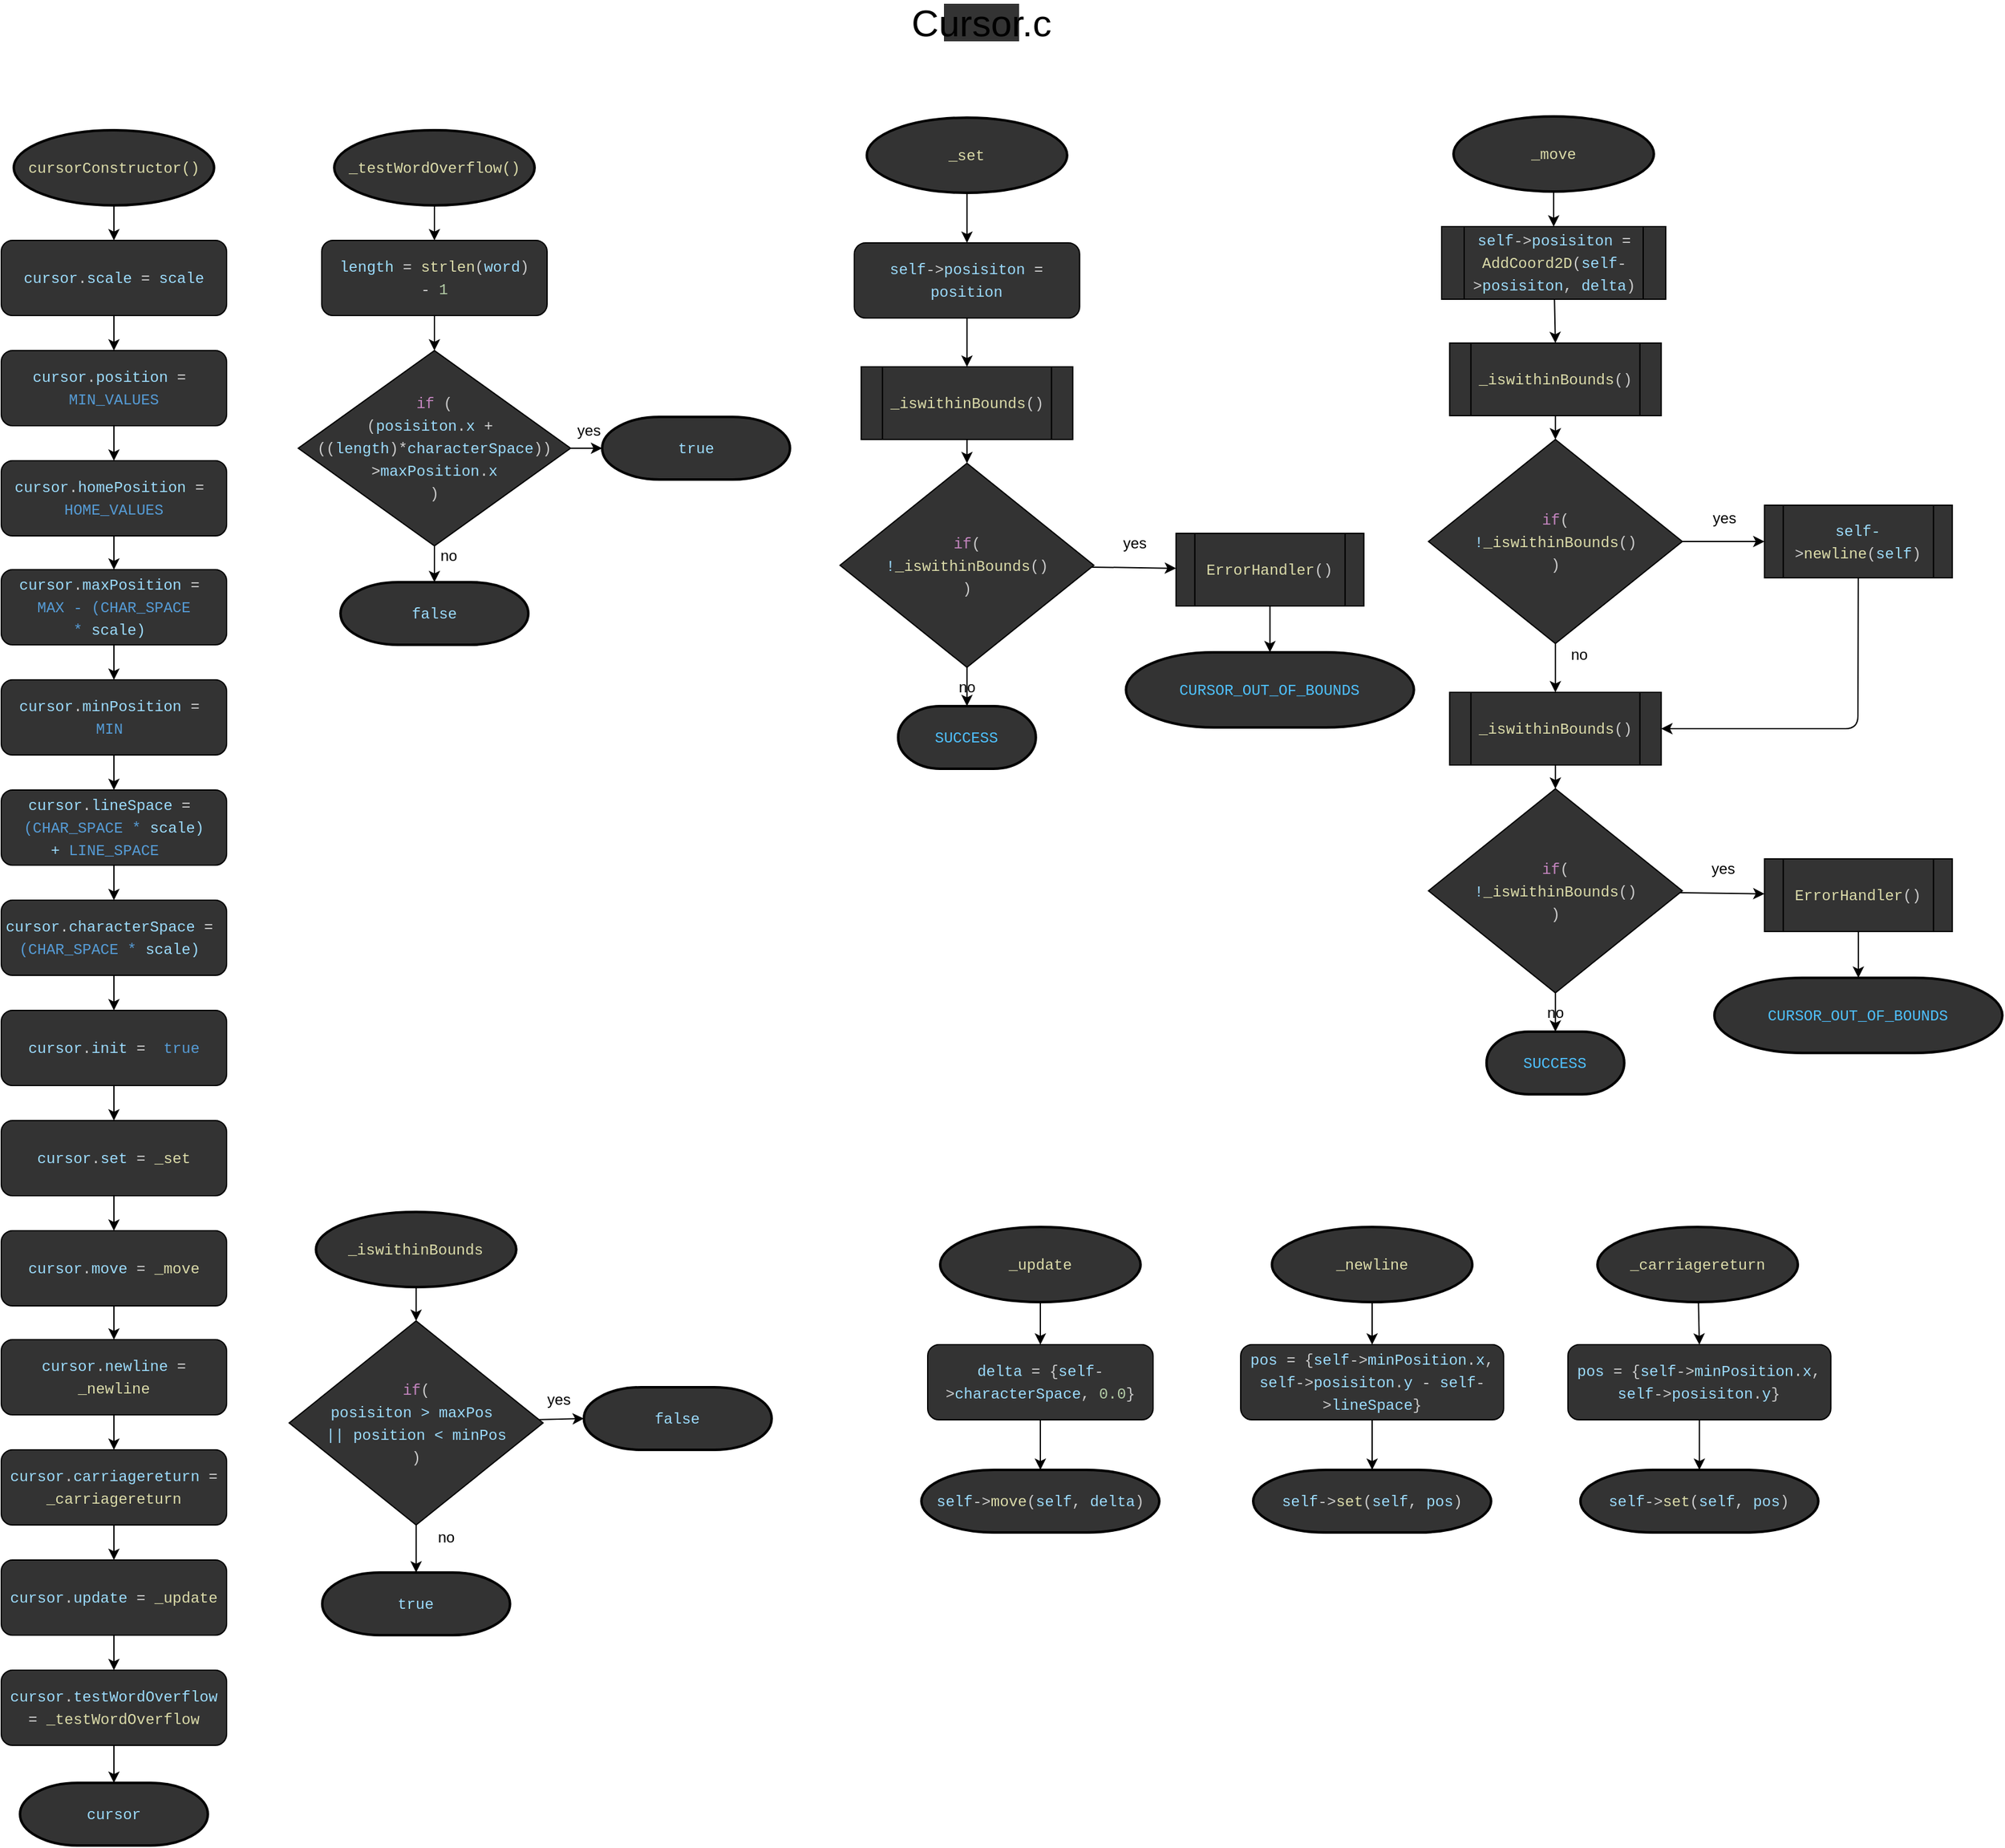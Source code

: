 <mxfile>
    <diagram id="afJgA6YJ7kgfRQqBY9Ge" name="Page-1">
        <mxGraphModel dx="3020" dy="3294" grid="1" gridSize="10" guides="1" tooltips="1" connect="1" arrows="1" fold="1" page="1" pageScale="1" pageWidth="1654" pageHeight="2336" background="none" math="0" shadow="0">
            <root>
                <mxCell id="0"/>
                <mxCell id="1" parent="0"/>
                <mxCell id="352" style="edgeStyle=none;html=1;entryX=0.5;entryY=0;entryDx=0;entryDy=0;labelBackgroundColor=none;fontSize=12;" parent="1" source="319" target="320" edge="1">
                    <mxGeometry relative="1" as="geometry"/>
                </mxCell>
                <mxCell id="319" value="&lt;div style=&quot;color: rgb(204, 204, 204); font-family: Menlo, Monaco, &amp;quot;Courier New&amp;quot;, monospace; line-height: 18px; font-size: 12px;&quot;&gt;&lt;span style=&quot;color: rgb(220, 220, 170); font-size: 12px;&quot;&gt;cursorConstructor&lt;/span&gt;&lt;span style=&quot;color: rgb(220, 220, 170); font-size: 12px;&quot;&gt;()&lt;/span&gt;&lt;/div&gt;" style="strokeWidth=2;html=1;shape=mxgraph.flowchart.start_1;whiteSpace=wrap;labelBackgroundColor=none;flipH=1;flipV=1;shadow=0;labelBorderColor=none;fillColor=#333333;fontSize=12;" parent="1" vertex="1">
                    <mxGeometry x="-1600" y="-2209" width="160" height="60" as="geometry"/>
                </mxCell>
                <mxCell id="353" style="edgeStyle=none;html=1;entryX=0.5;entryY=0;entryDx=0;entryDy=0;labelBackgroundColor=none;fontSize=12;" parent="1" source="320" target="339" edge="1">
                    <mxGeometry relative="1" as="geometry"/>
                </mxCell>
                <mxCell id="320" value="&lt;div style=&quot;color: rgb(204, 204, 204); font-family: Menlo, Monaco, &amp;quot;Courier New&amp;quot;, monospace; font-weight: normal; font-size: 12px; line-height: 18px;&quot;&gt;&lt;div style=&quot;line-height: 18px; font-size: 12px;&quot;&gt;&lt;div style=&quot;line-height: 18px; font-size: 12px;&quot;&gt;&lt;span style=&quot;color: rgb(156, 220, 254); font-size: 12px;&quot;&gt;cursor&lt;/span&gt;.&lt;span style=&quot;color: rgb(156, 220, 254); font-size: 12px;&quot;&gt;scale&lt;/span&gt; &lt;span style=&quot;color: rgb(212, 212, 212); font-size: 12px;&quot;&gt;=&lt;/span&gt; &lt;span style=&quot;color: rgb(156, 220, 254); font-size: 12px;&quot;&gt;scale&lt;/span&gt;&lt;/div&gt;&lt;/div&gt;&lt;/div&gt;" style="rounded=1;whiteSpace=wrap;html=1;labelBackgroundColor=none;flipH=1;flipV=1;shadow=0;labelBorderColor=none;fillColor=#333333;fontSize=12;" parent="1" vertex="1">
                    <mxGeometry x="-1610" y="-2121" width="180" height="60" as="geometry"/>
                </mxCell>
                <mxCell id="354" style="edgeStyle=none;html=1;entryX=0.5;entryY=0;entryDx=0;entryDy=0;labelBackgroundColor=none;fontSize=12;" parent="1" source="339" target="340" edge="1">
                    <mxGeometry relative="1" as="geometry"/>
                </mxCell>
                <mxCell id="339" value="&lt;div style=&quot;color: rgb(204, 204, 204); font-family: Menlo, Monaco, &amp;quot;Courier New&amp;quot;, monospace; font-weight: normal; font-size: 12px; line-height: 18px;&quot;&gt;&lt;div style=&quot;line-height: 18px; font-size: 12px;&quot;&gt;&lt;div style=&quot;line-height: 18px; font-size: 12px;&quot;&gt;&lt;span style=&quot;color: rgb(156, 220, 254); font-size: 12px;&quot;&gt;cursor&lt;/span&gt;.&lt;span style=&quot;color: rgb(156, 220, 254); font-size: 12px;&quot;&gt;position&lt;/span&gt; &lt;span style=&quot;color: rgb(212, 212, 212); font-size: 12px;&quot;&gt;=&lt;/span&gt;&amp;nbsp;&lt;/div&gt;&lt;div style=&quot;line-height: 18px; font-size: 12px;&quot;&gt;&lt;div style=&quot;line-height: 18px; font-size: 12px;&quot;&gt;&lt;span style=&quot;color: rgb(86, 156, 214); font-size: 12px;&quot;&gt;MIN_VALUES&lt;/span&gt;&lt;/div&gt;&lt;/div&gt;&lt;/div&gt;&lt;/div&gt;" style="rounded=1;whiteSpace=wrap;html=1;labelBackgroundColor=none;flipH=1;flipV=1;shadow=0;labelBorderColor=none;fillColor=#333333;fontSize=12;" parent="1" vertex="1">
                    <mxGeometry x="-1610" y="-2033" width="180" height="60" as="geometry"/>
                </mxCell>
                <mxCell id="355" style="edgeStyle=none;html=1;labelBackgroundColor=none;fontSize=12;" parent="1" source="340" target="341" edge="1">
                    <mxGeometry relative="1" as="geometry"/>
                </mxCell>
                <mxCell id="340" value="&lt;div style=&quot;color: rgb(204, 204, 204); font-family: Menlo, Monaco, &amp;quot;Courier New&amp;quot;, monospace; font-weight: normal; font-size: 12px; line-height: 18px;&quot;&gt;&lt;div style=&quot;line-height: 18px; font-size: 12px;&quot;&gt;&lt;div style=&quot;line-height: 18px; font-size: 12px;&quot;&gt;&lt;span style=&quot;color: rgb(156, 220, 254); font-size: 12px;&quot;&gt;cursor&lt;/span&gt;.&lt;span style=&quot;color: rgb(156, 220, 254); font-size: 12px;&quot;&gt;homePosition&lt;/span&gt;&amp;nbsp;&lt;span style=&quot;color: rgb(212, 212, 212); font-size: 12px;&quot;&gt;=&lt;/span&gt;&amp;nbsp;&lt;br style=&quot;font-size: 12px;&quot;&gt;&lt;/div&gt;&lt;div style=&quot;line-height: 18px; font-size: 12px;&quot;&gt;&lt;div style=&quot;line-height: 18px; font-size: 12px;&quot;&gt;&lt;span style=&quot;color: rgb(86, 156, 214); font-size: 12px;&quot;&gt;HOME_VALUES&lt;/span&gt;&lt;/div&gt;&lt;/div&gt;&lt;/div&gt;&lt;/div&gt;" style="rounded=1;whiteSpace=wrap;html=1;labelBackgroundColor=none;flipH=1;flipV=1;shadow=0;labelBorderColor=none;fillColor=#333333;fontSize=12;" parent="1" vertex="1">
                    <mxGeometry x="-1610" y="-1945" width="180" height="60" as="geometry"/>
                </mxCell>
                <mxCell id="356" style="edgeStyle=none;html=1;labelBackgroundColor=none;fontSize=12;" parent="1" source="341" target="342" edge="1">
                    <mxGeometry relative="1" as="geometry"/>
                </mxCell>
                <mxCell id="341" value="&lt;div style=&quot;color: rgb(204, 204, 204); font-family: Menlo, Monaco, &amp;quot;Courier New&amp;quot;, monospace; font-weight: normal; font-size: 12px; line-height: 18px;&quot;&gt;&lt;div style=&quot;line-height: 18px; font-size: 12px;&quot;&gt;&lt;div style=&quot;line-height: 18px; font-size: 12px;&quot;&gt;&lt;span style=&quot;color: rgb(156, 220, 254); font-size: 12px;&quot;&gt;cursor&lt;/span&gt;.&lt;span style=&quot;color: rgb(156, 220, 254); font-size: 12px;&quot;&gt;maxPosition&lt;/span&gt;&amp;nbsp;&lt;span style=&quot;color: rgb(212, 212, 212); font-size: 12px;&quot;&gt;=&lt;/span&gt;&amp;nbsp;&lt;br style=&quot;font-size: 12px;&quot;&gt;&lt;/div&gt;&lt;div style=&quot;line-height: 18px; font-size: 12px;&quot;&gt;&lt;div style=&quot;line-height: 18px; font-size: 12px;&quot;&gt;&lt;span style=&quot;color: rgb(86, 156, 214); font-size: 12px;&quot;&gt;MAX - (CHAR_SPACE *&amp;nbsp;&lt;/span&gt;&lt;span style=&quot;color: rgb(156, 220, 254); font-size: 12px;&quot;&gt;scale)&lt;/span&gt;&lt;span style=&quot;color: rgb(86, 156, 214); font-size: 12px;&quot;&gt;&amp;nbsp;&lt;/span&gt;&lt;/div&gt;&lt;/div&gt;&lt;/div&gt;&lt;/div&gt;" style="rounded=1;whiteSpace=wrap;html=1;labelBackgroundColor=none;flipH=1;flipV=1;shadow=0;labelBorderColor=none;fillColor=#333333;fontSize=12;" parent="1" vertex="1">
                    <mxGeometry x="-1610" y="-1858" width="180" height="60" as="geometry"/>
                </mxCell>
                <mxCell id="357" style="edgeStyle=none;html=1;entryX=0.5;entryY=0;entryDx=0;entryDy=0;labelBackgroundColor=none;fontSize=12;" parent="1" source="342" target="343" edge="1">
                    <mxGeometry relative="1" as="geometry"/>
                </mxCell>
                <mxCell id="342" value="&lt;div style=&quot;color: rgb(204, 204, 204); font-family: Menlo, Monaco, &amp;quot;Courier New&amp;quot;, monospace; font-weight: normal; font-size: 12px; line-height: 18px;&quot;&gt;&lt;div style=&quot;line-height: 18px; font-size: 12px;&quot;&gt;&lt;div style=&quot;line-height: 18px; font-size: 12px;&quot;&gt;&lt;span style=&quot;color: rgb(156, 220, 254); font-size: 12px;&quot;&gt;cursor&lt;/span&gt;.&lt;span style=&quot;color: rgb(156, 220, 254); font-size: 12px;&quot;&gt;minPosition&lt;/span&gt;&amp;nbsp;&lt;span style=&quot;color: rgb(212, 212, 212); font-size: 12px;&quot;&gt;=&lt;/span&gt;&amp;nbsp;&lt;br style=&quot;font-size: 12px;&quot;&gt;&lt;/div&gt;&lt;div style=&quot;line-height: 18px; font-size: 12px;&quot;&gt;&lt;div style=&quot;line-height: 18px; font-size: 12px;&quot;&gt;&lt;span style=&quot;color: rgb(86, 156, 214); font-size: 12px;&quot;&gt;MIN&amp;nbsp;&lt;/span&gt;&lt;/div&gt;&lt;/div&gt;&lt;/div&gt;&lt;/div&gt;" style="rounded=1;whiteSpace=wrap;html=1;labelBackgroundColor=none;flipH=1;flipV=1;shadow=0;labelBorderColor=none;fillColor=#333333;fontSize=12;" parent="1" vertex="1">
                    <mxGeometry x="-1610" y="-1770" width="180" height="60" as="geometry"/>
                </mxCell>
                <mxCell id="358" style="edgeStyle=none;html=1;labelBackgroundColor=none;fontSize=12;" parent="1" source="343" target="344" edge="1">
                    <mxGeometry relative="1" as="geometry"/>
                </mxCell>
                <mxCell id="343" value="&lt;div style=&quot;color: rgb(204, 204, 204); font-family: Menlo, Monaco, &amp;quot;Courier New&amp;quot;, monospace; font-weight: normal; font-size: 12px; line-height: 18px;&quot;&gt;&lt;div style=&quot;line-height: 18px; font-size: 12px;&quot;&gt;&lt;div style=&quot;line-height: 18px; font-size: 12px;&quot;&gt;&lt;span style=&quot;color: rgb(156, 220, 254); font-size: 12px;&quot;&gt;cursor&lt;/span&gt;.&lt;span style=&quot;color: rgb(156, 220, 254); font-size: 12px;&quot;&gt;lineSpace&lt;/span&gt;&amp;nbsp;&lt;span style=&quot;color: rgb(212, 212, 212); font-size: 12px;&quot;&gt;=&lt;/span&gt;&amp;nbsp;&lt;br style=&quot;font-size: 12px;&quot;&gt;&lt;/div&gt;&lt;div style=&quot;line-height: 18px; font-size: 12px;&quot;&gt;&lt;div style=&quot;line-height: 18px; font-size: 12px;&quot;&gt;&lt;span style=&quot;color: rgb(86, 156, 214); font-size: 12px;&quot;&gt;(CHAR_SPACE *&amp;nbsp;&lt;/span&gt;&lt;span style=&quot;color: rgb(156, 220, 254); font-size: 12px;&quot;&gt;scale) +&amp;nbsp;&lt;/span&gt;&lt;span style=&quot;color: rgb(86, 156, 214); font-size: 12px;&quot;&gt;LINE_SPACE&lt;/span&gt;&lt;span style=&quot;color: rgb(156, 220, 254); font-size: 12px;&quot;&gt;&amp;nbsp;&lt;/span&gt;&lt;span style=&quot;color: rgb(86, 156, 214); font-size: 12px;&quot;&gt;&amp;nbsp;&lt;/span&gt;&lt;/div&gt;&lt;/div&gt;&lt;/div&gt;&lt;/div&gt;" style="rounded=1;whiteSpace=wrap;html=1;labelBackgroundColor=none;flipH=1;flipV=1;shadow=0;labelBorderColor=none;fillColor=#333333;fontSize=12;" parent="1" vertex="1">
                    <mxGeometry x="-1610" y="-1682" width="180" height="60" as="geometry"/>
                </mxCell>
                <mxCell id="359" style="edgeStyle=none;html=1;labelBackgroundColor=none;fontSize=12;" parent="1" source="344" target="345" edge="1">
                    <mxGeometry relative="1" as="geometry"/>
                </mxCell>
                <mxCell id="344" value="&lt;div style=&quot;color: rgb(204, 204, 204); font-family: Menlo, Monaco, &amp;quot;Courier New&amp;quot;, monospace; font-weight: normal; font-size: 12px; line-height: 18px;&quot;&gt;&lt;div style=&quot;line-height: 18px; font-size: 12px;&quot;&gt;&lt;div style=&quot;line-height: 18px; font-size: 12px;&quot;&gt;&lt;span style=&quot;color: rgb(156, 220, 254); font-size: 12px;&quot;&gt;cursor&lt;/span&gt;.&lt;span style=&quot;color: rgb(156, 220, 254); font-size: 12px;&quot;&gt;characterSpace&lt;/span&gt;&amp;nbsp;&lt;span style=&quot;color: rgb(212, 212, 212); font-size: 12px;&quot;&gt;=&lt;/span&gt;&amp;nbsp;&lt;br style=&quot;font-size: 12px;&quot;&gt;&lt;/div&gt;&lt;div style=&quot;line-height: 18px; font-size: 12px;&quot;&gt;&lt;div style=&quot;line-height: 18px; font-size: 12px;&quot;&gt;&lt;span style=&quot;color: rgb(86, 156, 214); font-size: 12px;&quot;&gt;(CHAR_SPACE *&amp;nbsp;&lt;/span&gt;&lt;span style=&quot;color: rgb(156, 220, 254); font-size: 12px;&quot;&gt;scale)&lt;/span&gt;&lt;span style=&quot;color: rgb(86, 156, 214); font-size: 12px;&quot;&gt;&amp;nbsp;&lt;/span&gt;&lt;/div&gt;&lt;/div&gt;&lt;/div&gt;&lt;/div&gt;" style="rounded=1;whiteSpace=wrap;html=1;labelBackgroundColor=none;flipH=1;flipV=1;shadow=0;labelBorderColor=none;fillColor=#333333;fontSize=12;" parent="1" vertex="1">
                    <mxGeometry x="-1610" y="-1594" width="180" height="60" as="geometry"/>
                </mxCell>
                <mxCell id="360" style="edgeStyle=none;html=1;labelBackgroundColor=none;fontSize=12;" parent="1" source="345" target="346" edge="1">
                    <mxGeometry relative="1" as="geometry"/>
                </mxCell>
                <mxCell id="345" value="&lt;div style=&quot;color: rgb(204, 204, 204); font-family: Menlo, Monaco, &amp;quot;Courier New&amp;quot;, monospace; font-weight: normal; font-size: 12px; line-height: 18px;&quot;&gt;&lt;div style=&quot;line-height: 18px; font-size: 12px;&quot;&gt;&lt;div style=&quot;line-height: 18px; font-size: 12px;&quot;&gt;&lt;span style=&quot;color: rgb(156, 220, 254); font-size: 12px;&quot;&gt;cursor&lt;/span&gt;.&lt;span style=&quot;color: rgb(156, 220, 254); font-size: 12px;&quot;&gt;init&lt;/span&gt;&amp;nbsp;&lt;span style=&quot;color: rgb(212, 212, 212); font-size: 12px;&quot;&gt;=&lt;/span&gt;&amp;nbsp;&lt;span style=&quot;color: rgb(86, 156, 214); font-size: 12px;&quot;&gt;&amp;nbsp;&lt;/span&gt;&lt;span style=&quot;color: rgb(86, 156, 214); font-size: 12px;&quot;&gt;true&lt;/span&gt;&lt;/div&gt;&lt;/div&gt;&lt;/div&gt;" style="rounded=1;whiteSpace=wrap;html=1;labelBackgroundColor=none;flipH=1;flipV=1;shadow=0;labelBorderColor=none;fillColor=#333333;fontSize=12;" parent="1" vertex="1">
                    <mxGeometry x="-1610" y="-1506" width="180" height="60" as="geometry"/>
                </mxCell>
                <mxCell id="361" style="edgeStyle=none;html=1;labelBackgroundColor=none;fontSize=12;" parent="1" source="346" target="347" edge="1">
                    <mxGeometry relative="1" as="geometry"/>
                </mxCell>
                <mxCell id="346" value="&lt;div style=&quot;color: rgb(204, 204, 204); font-family: Menlo, Monaco, &amp;quot;Courier New&amp;quot;, monospace; font-weight: normal; font-size: 12px; line-height: 18px;&quot;&gt;&lt;div style=&quot;line-height: 18px; font-size: 12px;&quot;&gt;&lt;div style=&quot;line-height: 18px; font-size: 12px;&quot;&gt;&lt;div style=&quot;line-height: 18px; font-size: 12px;&quot;&gt;&lt;span style=&quot;color: rgb(156, 220, 254); font-size: 12px;&quot;&gt;cursor&lt;/span&gt;.&lt;span style=&quot;color: rgb(156, 220, 254); font-size: 12px;&quot;&gt;set&lt;/span&gt;&amp;nbsp;&lt;span style=&quot;color: rgb(212, 212, 212); font-size: 12px;&quot;&gt;=&lt;/span&gt; &lt;span style=&quot;color: rgb(220, 220, 170); font-size: 12px;&quot;&gt;_set&lt;/span&gt;&lt;/div&gt;&lt;/div&gt;&lt;/div&gt;&lt;/div&gt;" style="rounded=1;whiteSpace=wrap;html=1;labelBackgroundColor=none;flipH=1;flipV=1;shadow=0;labelBorderColor=none;fillColor=#333333;fontSize=12;" parent="1" vertex="1">
                    <mxGeometry x="-1610" y="-1418" width="180" height="60" as="geometry"/>
                </mxCell>
                <mxCell id="362" style="edgeStyle=none;html=1;labelBackgroundColor=none;fontSize=12;" parent="1" source="347" target="348" edge="1">
                    <mxGeometry relative="1" as="geometry"/>
                </mxCell>
                <mxCell id="347" value="&lt;div style=&quot;color: rgb(204, 204, 204); font-family: Menlo, Monaco, &amp;quot;Courier New&amp;quot;, monospace; font-weight: normal; font-size: 12px; line-height: 18px;&quot;&gt;&lt;div style=&quot;line-height: 18px; font-size: 12px;&quot;&gt;&lt;div style=&quot;line-height: 18px; font-size: 12px;&quot;&gt;&lt;div style=&quot;line-height: 18px; font-size: 12px;&quot;&gt;&lt;span style=&quot;color: rgb(156, 220, 254); font-size: 12px;&quot;&gt;cursor&lt;/span&gt;.&lt;span style=&quot;color: rgb(156, 220, 254); font-size: 12px;&quot;&gt;move&lt;/span&gt; &lt;span style=&quot;color: rgb(212, 212, 212); font-size: 12px;&quot;&gt;=&lt;/span&gt; &lt;span style=&quot;color: rgb(220, 220, 170); font-size: 12px;&quot;&gt;_move&lt;/span&gt;&lt;/div&gt;&lt;/div&gt;&lt;/div&gt;&lt;/div&gt;" style="rounded=1;whiteSpace=wrap;html=1;labelBackgroundColor=none;flipH=1;flipV=1;shadow=0;labelBorderColor=none;fillColor=#333333;fontSize=12;" parent="1" vertex="1">
                    <mxGeometry x="-1610" y="-1330" width="180" height="60" as="geometry"/>
                </mxCell>
                <mxCell id="363" style="edgeStyle=none;html=1;labelBackgroundColor=none;fontSize=12;" parent="1" source="348" target="349" edge="1">
                    <mxGeometry relative="1" as="geometry"/>
                </mxCell>
                <mxCell id="348" value="&lt;div style=&quot;color: rgb(204, 204, 204); font-family: Menlo, Monaco, &amp;quot;Courier New&amp;quot;, monospace; font-weight: normal; font-size: 12px; line-height: 18px;&quot;&gt;&lt;div style=&quot;line-height: 18px; font-size: 12px;&quot;&gt;&lt;div style=&quot;line-height: 18px; font-size: 12px;&quot;&gt;&lt;div style=&quot;line-height: 18px; font-size: 12px;&quot;&gt;&lt;span style=&quot;color: rgb(156, 220, 254); font-size: 12px;&quot;&gt;cursor&lt;/span&gt;.&lt;span style=&quot;color: rgb(156, 220, 254); font-size: 12px;&quot;&gt;newline&lt;/span&gt; &lt;span style=&quot;color: rgb(212, 212, 212); font-size: 12px;&quot;&gt;=&lt;/span&gt; &lt;span style=&quot;color: rgb(220, 220, 170); font-size: 12px;&quot;&gt;_newline&lt;/span&gt;&lt;/div&gt;&lt;/div&gt;&lt;/div&gt;&lt;/div&gt;" style="rounded=1;whiteSpace=wrap;html=1;labelBackgroundColor=none;flipH=1;flipV=1;shadow=0;labelBorderColor=none;fillColor=#333333;fontSize=12;" parent="1" vertex="1">
                    <mxGeometry x="-1610" y="-1243" width="180" height="60" as="geometry"/>
                </mxCell>
                <mxCell id="364" style="edgeStyle=none;html=1;labelBackgroundColor=none;fontSize=12;" parent="1" source="349" target="350" edge="1">
                    <mxGeometry relative="1" as="geometry"/>
                </mxCell>
                <mxCell id="349" value="&lt;div style=&quot;color: rgb(204, 204, 204); font-family: Menlo, Monaco, &amp;quot;Courier New&amp;quot;, monospace; font-weight: normal; font-size: 12px; line-height: 18px;&quot;&gt;&lt;div style=&quot;line-height: 18px; font-size: 12px;&quot;&gt;&lt;div style=&quot;line-height: 18px; font-size: 12px;&quot;&gt;&lt;div style=&quot;line-height: 18px; font-size: 12px;&quot;&gt;&lt;span style=&quot;color: rgb(156, 220, 254); font-size: 12px;&quot;&gt;cursor&lt;/span&gt;.&lt;span style=&quot;color: rgb(156, 220, 254); font-size: 12px;&quot;&gt;carriagereturn&lt;/span&gt; &lt;span style=&quot;color: rgb(212, 212, 212); font-size: 12px;&quot;&gt;=&lt;/span&gt; &lt;span style=&quot;color: rgb(220, 220, 170); font-size: 12px;&quot;&gt;_carriagereturn&lt;/span&gt;&lt;/div&gt;&lt;/div&gt;&lt;/div&gt;&lt;/div&gt;" style="rounded=1;whiteSpace=wrap;html=1;labelBackgroundColor=none;flipH=1;flipV=1;shadow=0;labelBorderColor=none;fillColor=#333333;fontSize=12;" parent="1" vertex="1">
                    <mxGeometry x="-1610" y="-1155" width="180" height="60" as="geometry"/>
                </mxCell>
                <mxCell id="365" style="edgeStyle=none;html=1;labelBackgroundColor=none;fontSize=12;" parent="1" source="350" target="351" edge="1">
                    <mxGeometry relative="1" as="geometry"/>
                </mxCell>
                <mxCell id="350" value="&lt;div style=&quot;color: rgb(204, 204, 204); font-family: Menlo, Monaco, &amp;quot;Courier New&amp;quot;, monospace; font-weight: normal; font-size: 12px; line-height: 18px;&quot;&gt;&lt;div style=&quot;line-height: 18px; font-size: 12px;&quot;&gt;&lt;div style=&quot;line-height: 18px; font-size: 12px;&quot;&gt;&lt;div style=&quot;line-height: 18px; font-size: 12px;&quot;&gt;&lt;span style=&quot;color: rgb(156, 220, 254); font-size: 12px;&quot;&gt;cursor&lt;/span&gt;.&lt;span style=&quot;color: rgb(156, 220, 254); font-size: 12px;&quot;&gt;update&lt;/span&gt; &lt;span style=&quot;color: rgb(212, 212, 212); font-size: 12px;&quot;&gt;=&lt;/span&gt; &lt;span style=&quot;color: rgb(220, 220, 170); font-size: 12px;&quot;&gt;_update&lt;/span&gt;&lt;/div&gt;&lt;/div&gt;&lt;/div&gt;&lt;/div&gt;" style="rounded=1;whiteSpace=wrap;html=1;labelBackgroundColor=none;flipH=1;flipV=1;shadow=0;labelBorderColor=none;fillColor=#333333;fontSize=12;" parent="1" vertex="1">
                    <mxGeometry x="-1610" y="-1067" width="180" height="60" as="geometry"/>
                </mxCell>
                <mxCell id="367" style="edgeStyle=none;html=1;labelBackgroundColor=none;fontSize=12;" parent="1" source="351" target="366" edge="1">
                    <mxGeometry relative="1" as="geometry"/>
                </mxCell>
                <mxCell id="351" value="&lt;div style=&quot;color: rgb(204, 204, 204); font-family: Menlo, Monaco, &amp;quot;Courier New&amp;quot;, monospace; font-weight: normal; font-size: 12px; line-height: 18px;&quot;&gt;&lt;div style=&quot;line-height: 18px; font-size: 12px;&quot;&gt;&lt;div style=&quot;line-height: 18px; font-size: 12px;&quot;&gt;&lt;div style=&quot;line-height: 18px; font-size: 12px;&quot;&gt;&lt;span style=&quot;color: rgb(156, 220, 254); font-size: 12px;&quot;&gt;cursor&lt;/span&gt;.&lt;span style=&quot;color: rgb(156, 220, 254); font-size: 12px;&quot;&gt;testWordOverflow&lt;/span&gt; &lt;span style=&quot;color: rgb(212, 212, 212); font-size: 12px;&quot;&gt;=&lt;/span&gt; &lt;span style=&quot;color: rgb(220, 220, 170); font-size: 12px;&quot;&gt;_testWordOverflow&lt;/span&gt;&lt;/div&gt;&lt;/div&gt;&lt;/div&gt;&lt;/div&gt;" style="rounded=1;whiteSpace=wrap;html=1;labelBackgroundColor=none;flipH=1;flipV=1;shadow=0;labelBorderColor=none;fillColor=#333333;fontSize=12;" parent="1" vertex="1">
                    <mxGeometry x="-1610" y="-979" width="180" height="60" as="geometry"/>
                </mxCell>
                <mxCell id="366" value="&lt;div style=&quot;color: rgb(204, 204, 204); font-family: Menlo, Monaco, &amp;quot;Courier New&amp;quot;, monospace; line-height: 18px; font-size: 12px;&quot;&gt;&lt;div style=&quot;line-height: 18px; font-size: 12px;&quot;&gt;&lt;div style=&quot;line-height: 18px; font-size: 12px;&quot;&gt;&lt;div style=&quot;line-height: 18px; font-size: 12px;&quot;&gt;&lt;div style=&quot;line-height: 18px; font-size: 12px;&quot;&gt;&lt;div style=&quot;line-height: 18px; font-size: 12px;&quot;&gt;&lt;span style=&quot;color: rgb(156, 220, 254); font-size: 12px;&quot;&gt;cursor&lt;/span&gt;&lt;br style=&quot;font-size: 12px;&quot;&gt;&lt;/div&gt;&lt;/div&gt;&lt;/div&gt;&lt;/div&gt;&lt;/div&gt;&lt;/div&gt;" style="strokeWidth=2;html=1;shape=mxgraph.flowchart.terminator;whiteSpace=wrap;labelBackgroundColor=none;flipH=1;flipV=1;shadow=0;labelBorderColor=none;fillColor=#333333;fontSize=12;" parent="1" vertex="1">
                    <mxGeometry x="-1595" y="-889" width="150" height="50" as="geometry"/>
                </mxCell>
                <mxCell id="382" style="edgeStyle=none;html=1;entryX=0.5;entryY=0;entryDx=0;entryDy=0;labelBackgroundColor=none;fontSize=12;" parent="1" source="368" target="375" edge="1">
                    <mxGeometry relative="1" as="geometry"/>
                </mxCell>
                <mxCell id="368" value="&lt;div style=&quot;color: rgb(204, 204, 204); font-family: Menlo, Monaco, &amp;quot;Courier New&amp;quot;, monospace; line-height: 18px; font-size: 12px;&quot;&gt;&lt;div style=&quot;line-height: 18px; font-size: 12px;&quot;&gt;&lt;span style=&quot;color: rgb(220, 220, 170); font-size: 12px;&quot;&gt;_testWordOverflow()&lt;/span&gt;&lt;/div&gt;&lt;/div&gt;" style="strokeWidth=2;html=1;shape=mxgraph.flowchart.start_1;whiteSpace=wrap;labelBackgroundColor=none;flipH=1;flipV=1;shadow=0;labelBorderColor=none;fillColor=#333333;fontSize=12;" parent="1" vertex="1">
                    <mxGeometry x="-1344" y="-2209" width="160" height="60" as="geometry"/>
                </mxCell>
                <mxCell id="388" style="edgeStyle=none;html=1;labelBackgroundColor=none;fontSize=12;" parent="1" source="369" target="383" edge="1">
                    <mxGeometry relative="1" as="geometry"/>
                </mxCell>
                <mxCell id="369" value="&lt;div style=&quot;color: rgb(204, 204, 204); font-family: Menlo, Monaco, &amp;quot;Courier New&amp;quot;, monospace; line-height: 18px; font-size: 12px;&quot;&gt;&lt;div style=&quot;line-height: 18px; font-size: 12px;&quot;&gt;&lt;div style=&quot;line-height: 18px; font-size: 12px;&quot;&gt;&lt;span style=&quot;color: rgb(220, 220, 170); font-size: 12px;&quot;&gt;_iswithinBounds&lt;/span&gt;&lt;/div&gt;&lt;/div&gt;&lt;/div&gt;" style="strokeWidth=2;html=1;shape=mxgraph.flowchart.start_1;whiteSpace=wrap;labelBackgroundColor=none;flipH=1;flipV=1;shadow=0;labelBorderColor=none;fillColor=#333333;fontSize=12;" parent="1" vertex="1">
                    <mxGeometry x="-1358.63" y="-1345" width="160" height="60" as="geometry"/>
                </mxCell>
                <mxCell id="399" style="edgeStyle=none;html=1;entryX=0.5;entryY=0;entryDx=0;entryDy=0;labelBackgroundColor=none;fontSize=12;" parent="1" source="370" target="389" edge="1">
                    <mxGeometry relative="1" as="geometry"/>
                </mxCell>
                <mxCell id="370" value="&lt;div style=&quot;color: rgb(204, 204, 204); font-family: Menlo, Monaco, &amp;quot;Courier New&amp;quot;, monospace; line-height: 18px; font-size: 12px;&quot;&gt;&lt;div style=&quot;line-height: 18px; font-size: 12px;&quot;&gt;&lt;div style=&quot;line-height: 18px; font-size: 12px;&quot;&gt;&lt;div style=&quot;line-height: 18px; font-size: 12px;&quot;&gt;&lt;span style=&quot;color: rgb(220, 220, 170); font-size: 12px;&quot;&gt;_set&lt;/span&gt;&lt;/div&gt;&lt;/div&gt;&lt;/div&gt;&lt;/div&gt;" style="strokeWidth=2;html=1;shape=mxgraph.flowchart.start_1;whiteSpace=wrap;labelBackgroundColor=none;flipH=1;flipV=1;shadow=0;labelBorderColor=none;fillColor=#333333;fontSize=12;" parent="1" vertex="1">
                    <mxGeometry x="-918.63" y="-2219" width="160" height="60" as="geometry"/>
                </mxCell>
                <mxCell id="419" style="edgeStyle=none;html=1;labelBackgroundColor=none;fontSize=12;" parent="1" source="371" target="401" edge="1">
                    <mxGeometry relative="1" as="geometry"/>
                </mxCell>
                <mxCell id="371" value="&lt;div style=&quot;color: rgb(204, 204, 204); font-family: Menlo, Monaco, &amp;quot;Courier New&amp;quot;, monospace; line-height: 18px; font-size: 12px;&quot;&gt;&lt;div style=&quot;line-height: 18px; font-size: 12px;&quot;&gt;&lt;div style=&quot;line-height: 18px; font-size: 12px;&quot;&gt;&lt;div style=&quot;line-height: 18px; font-size: 12px;&quot;&gt;&lt;div style=&quot;line-height: 18px; font-size: 12px;&quot;&gt;&lt;span style=&quot;color: rgb(220, 220, 170); font-size: 12px;&quot;&gt;_move&lt;/span&gt;&lt;/div&gt;&lt;/div&gt;&lt;/div&gt;&lt;/div&gt;&lt;/div&gt;" style="strokeWidth=2;html=1;shape=mxgraph.flowchart.start_1;whiteSpace=wrap;labelBackgroundColor=none;flipH=1;flipV=1;shadow=0;labelBorderColor=none;fillColor=#333333;fontSize=12;" parent="1" vertex="1">
                    <mxGeometry x="-449.99" y="-2220" width="160" height="60" as="geometry"/>
                </mxCell>
                <mxCell id="432" style="edgeStyle=none;html=1;entryX=0.5;entryY=0;entryDx=0;entryDy=0;labelBackgroundColor=none;fontSize=12;" parent="1" source="372" target="429" edge="1">
                    <mxGeometry relative="1" as="geometry"/>
                </mxCell>
                <mxCell id="372" value="&lt;div style=&quot;color: rgb(204, 204, 204); font-family: Menlo, Monaco, &amp;quot;Courier New&amp;quot;, monospace; line-height: 18px; font-size: 12px;&quot;&gt;&lt;div style=&quot;line-height: 18px; font-size: 12px;&quot;&gt;&lt;div style=&quot;line-height: 18px; font-size: 12px;&quot;&gt;&lt;div style=&quot;line-height: 18px; font-size: 12px;&quot;&gt;&lt;div style=&quot;line-height: 18px; font-size: 12px;&quot;&gt;&lt;div style=&quot;line-height: 18px; font-size: 12px;&quot;&gt;&lt;span style=&quot;color: rgb(220, 220, 170); font-size: 12px;&quot;&gt;_newline&lt;/span&gt;&lt;/div&gt;&lt;/div&gt;&lt;/div&gt;&lt;/div&gt;&lt;/div&gt;&lt;/div&gt;" style="strokeWidth=2;html=1;shape=mxgraph.flowchart.start_1;whiteSpace=wrap;labelBackgroundColor=none;flipH=1;flipV=1;shadow=0;labelBorderColor=none;fillColor=#333333;fontSize=12;" parent="1" vertex="1">
                    <mxGeometry x="-595" y="-1333" width="160" height="60" as="geometry"/>
                </mxCell>
                <mxCell id="423" style="edgeStyle=none;html=1;labelBackgroundColor=none;fontSize=12;" parent="1" source="373" target="421" edge="1">
                    <mxGeometry relative="1" as="geometry"/>
                </mxCell>
                <mxCell id="373" value="&lt;div style=&quot;color: rgb(204, 204, 204); font-family: Menlo, Monaco, &amp;quot;Courier New&amp;quot;, monospace; line-height: 18px; font-size: 12px;&quot;&gt;&lt;div style=&quot;line-height: 18px; font-size: 12px;&quot;&gt;&lt;div style=&quot;line-height: 18px; font-size: 12px;&quot;&gt;&lt;div style=&quot;line-height: 18px; font-size: 12px;&quot;&gt;&lt;div style=&quot;line-height: 18px; font-size: 12px;&quot;&gt;&lt;div style=&quot;line-height: 18px; font-size: 12px;&quot;&gt;&lt;div style=&quot;line-height: 18px; font-size: 12px;&quot;&gt;&lt;span style=&quot;color: rgb(220, 220, 170); font-size: 12px;&quot;&gt;_update&lt;/span&gt;&lt;/div&gt;&lt;/div&gt;&lt;/div&gt;&lt;/div&gt;&lt;/div&gt;&lt;/div&gt;&lt;/div&gt;" style="strokeWidth=2;html=1;shape=mxgraph.flowchart.start_1;whiteSpace=wrap;labelBackgroundColor=none;flipH=1;flipV=1;shadow=0;labelBorderColor=none;fillColor=#333333;fontSize=12;" parent="1" vertex="1">
                    <mxGeometry x="-860" y="-1333" width="160" height="60" as="geometry"/>
                </mxCell>
                <mxCell id="436" style="edgeStyle=none;html=1;entryX=0.5;entryY=0;entryDx=0;entryDy=0;labelBackgroundColor=none;fontSize=12;" parent="1" source="374" target="434" edge="1">
                    <mxGeometry relative="1" as="geometry"/>
                </mxCell>
                <mxCell id="374" value="&lt;div style=&quot;color: rgb(204, 204, 204); font-family: Menlo, Monaco, &amp;quot;Courier New&amp;quot;, monospace; line-height: 18px; font-size: 12px;&quot;&gt;&lt;div style=&quot;line-height: 18px; font-size: 12px;&quot;&gt;&lt;div style=&quot;line-height: 18px; font-size: 12px;&quot;&gt;&lt;div style=&quot;line-height: 18px; font-size: 12px;&quot;&gt;&lt;div style=&quot;line-height: 18px; font-size: 12px;&quot;&gt;&lt;div style=&quot;line-height: 18px; font-size: 12px;&quot;&gt;&lt;div style=&quot;line-height: 18px; font-size: 12px;&quot;&gt;&lt;div style=&quot;line-height: 18px; font-size: 12px;&quot;&gt;&lt;span style=&quot;color: rgb(220, 220, 170); font-size: 12px;&quot;&gt;_carriagereturn&lt;/span&gt;&lt;/div&gt;&lt;/div&gt;&lt;/div&gt;&lt;/div&gt;&lt;/div&gt;&lt;/div&gt;&lt;/div&gt;&lt;/div&gt;" style="strokeWidth=2;html=1;shape=mxgraph.flowchart.start_1;whiteSpace=wrap;labelBackgroundColor=none;flipH=1;flipV=1;shadow=0;labelBorderColor=none;fillColor=#333333;fontSize=12;" parent="1" vertex="1">
                    <mxGeometry x="-334.99" y="-1333" width="160" height="60" as="geometry"/>
                </mxCell>
                <mxCell id="381" style="edgeStyle=none;html=1;entryX=0.5;entryY=0;entryDx=0;entryDy=0;labelBackgroundColor=none;fontSize=12;" parent="1" source="375" target="376" edge="1">
                    <mxGeometry relative="1" as="geometry"/>
                </mxCell>
                <mxCell id="375" value="&lt;div style=&quot;color: rgb(204, 204, 204); font-family: Menlo, Monaco, &amp;quot;Courier New&amp;quot;, monospace; font-weight: normal; font-size: 12px; line-height: 18px;&quot;&gt;&lt;div style=&quot;line-height: 18px; font-size: 12px;&quot;&gt;&lt;div style=&quot;line-height: 18px; font-size: 12px;&quot;&gt;&lt;div style=&quot;line-height: 18px; font-size: 12px;&quot;&gt;&lt;span style=&quot;color: rgb(156, 220, 254); font-size: 12px;&quot;&gt;length&lt;/span&gt; &lt;span style=&quot;color: rgb(212, 212, 212); font-size: 12px;&quot;&gt;=&lt;/span&gt; &lt;span style=&quot;color: rgb(220, 220, 170); font-size: 12px;&quot;&gt;strlen&lt;/span&gt;(&lt;span style=&quot;color: rgb(156, 220, 254); font-size: 12px;&quot;&gt;word&lt;/span&gt;)&lt;/div&gt;&lt;div style=&quot;line-height: 18px; font-size: 12px;&quot;&gt;&lt;span style=&quot;color: rgb(212, 212, 212); font-size: 12px;&quot;&gt;-&lt;/span&gt; &lt;span style=&quot;color: rgb(181, 206, 168); font-size: 12px;&quot;&gt;1&lt;/span&gt;&lt;/div&gt;&lt;/div&gt;&lt;/div&gt;&lt;/div&gt;" style="rounded=1;whiteSpace=wrap;html=1;labelBackgroundColor=none;flipH=1;flipV=1;shadow=0;labelBorderColor=none;fillColor=#333333;fontSize=12;" parent="1" vertex="1">
                    <mxGeometry x="-1354" y="-2121" width="180" height="60" as="geometry"/>
                </mxCell>
                <mxCell id="379" value="yes" style="edgeStyle=none;html=1;entryX=1;entryY=0.5;entryDx=0;entryDy=0;entryPerimeter=0;labelBackgroundColor=none;fontSize=12;" parent="1" source="376" target="378" edge="1">
                    <mxGeometry x="0.111" y="14" relative="1" as="geometry">
                        <mxPoint as="offset"/>
                    </mxGeometry>
                </mxCell>
                <mxCell id="380" value="no" style="edgeStyle=none;html=1;labelBackgroundColor=none;fontSize=12;" parent="1" source="376" target="377" edge="1">
                    <mxGeometry x="-0.448" y="11" relative="1" as="geometry">
                        <mxPoint as="offset"/>
                    </mxGeometry>
                </mxCell>
                <mxCell id="376" value="&lt;div style=&quot;font-family: Menlo, Monaco, &amp;quot;Courier New&amp;quot;, monospace; font-weight: normal; font-size: 12px; line-height: 18px;&quot;&gt;&lt;span style=&quot;color: rgb(204, 204, 204); font-size: 12px;&quot;&gt;&lt;/span&gt;&lt;div style=&quot;line-height: 18px; font-size: 12px;&quot;&gt;&lt;span style=&quot;color: rgb(197, 134, 192); font-size: 12px;&quot;&gt;if&lt;/span&gt;&lt;span style=&quot;color: rgb(204, 204, 204); font-size: 12px;&quot;&gt; (&lt;/span&gt;&lt;/div&gt;&lt;div style=&quot;line-height: 18px; font-size: 12px;&quot;&gt;&lt;span style=&quot;color: rgb(204, 204, 204); font-size: 12px;&quot;&gt;(&lt;/span&gt;&lt;span style=&quot;color: rgb(156, 220, 254); font-size: 12px;&quot;&gt;posisiton&lt;/span&gt;&lt;span style=&quot;color: rgb(204, 204, 204); font-size: 12px;&quot;&gt;.&lt;/span&gt;&lt;span style=&quot;color: rgb(156, 220, 254); font-size: 12px;&quot;&gt;x&lt;/span&gt;&lt;span style=&quot;color: rgb(204, 204, 204); font-size: 12px;&quot;&gt; &lt;/span&gt;&lt;span style=&quot;color: rgb(212, 212, 212); font-size: 12px;&quot;&gt;+&lt;/span&gt;&lt;span style=&quot;color: rgb(204, 204, 204); font-size: 12px;&quot;&gt;&amp;nbsp;&lt;/span&gt;&lt;/div&gt;&lt;div style=&quot;line-height: 18px; font-size: 12px;&quot;&gt;&lt;span style=&quot;color: rgb(204, 204, 204); font-size: 12px;&quot;&gt;((&lt;/span&gt;&lt;span style=&quot;color: rgb(156, 220, 254); font-size: 12px;&quot;&gt;length&lt;/span&gt;&lt;span style=&quot;color: rgb(204, 204, 204); font-size: 12px;&quot;&gt;)&lt;/span&gt;&lt;span style=&quot;color: rgb(212, 212, 212); font-size: 12px;&quot;&gt;*&lt;/span&gt;&lt;span style=&quot;color: rgb(156, 220, 254); font-size: 12px;&quot;&gt;characterSpace&lt;/span&gt;&lt;span style=&quot;color: rgb(204, 204, 204); font-size: 12px;&quot;&gt;)) &lt;/span&gt;&lt;span style=&quot;color: rgb(212, 212, 212); font-size: 12px;&quot;&gt;&amp;gt;&lt;/span&gt;&lt;span style=&quot;color: rgb(156, 220, 254); font-size: 12px;&quot;&gt;maxPosition&lt;/span&gt;&lt;span style=&quot;color: rgb(204, 204, 204); font-size: 12px;&quot;&gt;.&lt;/span&gt;&lt;span style=&quot;color: rgb(156, 220, 254); font-size: 12px;&quot;&gt;x&lt;/span&gt;&lt;/div&gt;&lt;div style=&quot;line-height: 18px; font-size: 12px;&quot;&gt;&lt;span style=&quot;color: rgb(204, 204, 204); font-size: 12px;&quot;&gt;)&lt;/span&gt;&lt;/div&gt;&lt;/div&gt;" style="rhombus;whiteSpace=wrap;html=1;labelBackgroundColor=none;flipH=1;flipV=1;shadow=0;labelBorderColor=none;fillColor=#333333;fontSize=12;" parent="1" vertex="1">
                    <mxGeometry x="-1372.75" y="-2033" width="217.5" height="156" as="geometry"/>
                </mxCell>
                <mxCell id="377" value="&lt;div style=&quot;color: rgb(204, 204, 204); font-family: Menlo, Monaco, &amp;quot;Courier New&amp;quot;, monospace; line-height: 18px; font-size: 12px;&quot;&gt;&lt;div style=&quot;line-height: 18px; font-size: 12px;&quot;&gt;&lt;div style=&quot;line-height: 18px; font-size: 12px;&quot;&gt;&lt;div style=&quot;line-height: 18px; font-size: 12px;&quot;&gt;&lt;div style=&quot;line-height: 18px; font-size: 12px;&quot;&gt;&lt;div style=&quot;line-height: 18px; font-size: 12px;&quot;&gt;&lt;span style=&quot;color: rgb(156, 220, 254); font-size: 12px;&quot;&gt;false&lt;/span&gt;&lt;br style=&quot;font-size: 12px;&quot;&gt;&lt;/div&gt;&lt;/div&gt;&lt;/div&gt;&lt;/div&gt;&lt;/div&gt;&lt;/div&gt;" style="strokeWidth=2;html=1;shape=mxgraph.flowchart.terminator;whiteSpace=wrap;labelBackgroundColor=none;flipH=1;flipV=1;shadow=0;labelBorderColor=none;fillColor=#333333;fontSize=12;" parent="1" vertex="1">
                    <mxGeometry x="-1339" y="-1848" width="150" height="50" as="geometry"/>
                </mxCell>
                <mxCell id="378" value="&lt;div style=&quot;color: rgb(204, 204, 204); font-family: Menlo, Monaco, &amp;quot;Courier New&amp;quot;, monospace; line-height: 18px; font-size: 12px;&quot;&gt;&lt;div style=&quot;line-height: 18px; font-size: 12px;&quot;&gt;&lt;div style=&quot;line-height: 18px; font-size: 12px;&quot;&gt;&lt;div style=&quot;line-height: 18px; font-size: 12px;&quot;&gt;&lt;div style=&quot;line-height: 18px; font-size: 12px;&quot;&gt;&lt;div style=&quot;line-height: 18px; font-size: 12px;&quot;&gt;&lt;span style=&quot;color: rgb(156, 220, 254); font-size: 12px;&quot;&gt;true&lt;/span&gt;&lt;br style=&quot;font-size: 12px;&quot;&gt;&lt;/div&gt;&lt;/div&gt;&lt;/div&gt;&lt;/div&gt;&lt;/div&gt;&lt;/div&gt;" style="strokeWidth=2;html=1;shape=mxgraph.flowchart.terminator;whiteSpace=wrap;labelBackgroundColor=none;flipH=1;flipV=1;shadow=0;labelBorderColor=none;fillColor=#333333;fontSize=12;" parent="1" vertex="1">
                    <mxGeometry x="-1130" y="-1980" width="150" height="50" as="geometry"/>
                </mxCell>
                <mxCell id="386" value="no" style="edgeStyle=none;html=1;labelBackgroundColor=none;fontSize=12;" parent="1" source="383" target="384" edge="1">
                    <mxGeometry x="-0.474" y="24" relative="1" as="geometry">
                        <mxPoint as="offset"/>
                    </mxGeometry>
                </mxCell>
                <mxCell id="387" value="yes" style="edgeStyle=none;html=1;entryX=1;entryY=0.5;entryDx=0;entryDy=0;entryPerimeter=0;labelBackgroundColor=none;fontSize=12;" parent="1" source="383" target="385" edge="1">
                    <mxGeometry x="-0.094" y="16" relative="1" as="geometry">
                        <mxPoint as="offset"/>
                    </mxGeometry>
                </mxCell>
                <mxCell id="383" value="&lt;div style=&quot;font-family: Menlo, Monaco, &amp;quot;Courier New&amp;quot;, monospace; font-weight: normal; font-size: 12px; line-height: 18px;&quot;&gt;&lt;span style=&quot;color: rgb(204, 204, 204); font-size: 12px;&quot;&gt;&lt;/span&gt;&lt;div style=&quot;line-height: 18px; font-size: 12px;&quot;&gt;&lt;span style=&quot;color: rgb(197, 134, 192); font-size: 12px;&quot;&gt;if&lt;/span&gt;&lt;span style=&quot;color: rgb(204, 204, 204); font-size: 12px;&quot;&gt;(&lt;/span&gt;&lt;/div&gt;&lt;div style=&quot;line-height: 18px; font-size: 12px;&quot;&gt;&lt;span style=&quot;color: rgb(156, 220, 254); font-size: 12px;&quot;&gt;posisiton &amp;gt; maxPos&amp;nbsp;&lt;/span&gt;&lt;/div&gt;&lt;div style=&quot;line-height: 18px; font-size: 12px;&quot;&gt;&lt;font color=&quot;#9cdcfe&quot; style=&quot;font-size: 12px;&quot;&gt;&lt;span style=&quot;font-size: 12px;&quot;&gt;||&amp;nbsp;&lt;/span&gt;&lt;/font&gt;&lt;span style=&quot;color: rgb(156, 220, 254); font-size: 12px;&quot;&gt;position &amp;lt; minPos&lt;/span&gt;&lt;/div&gt;&lt;div style=&quot;line-height: 18px; font-size: 12px;&quot;&gt;&lt;span style=&quot;color: rgb(204, 204, 204); font-size: 12px;&quot;&gt;)&lt;/span&gt;&lt;br style=&quot;font-size: 12px;&quot;&gt;&lt;/div&gt;&lt;/div&gt;" style="rhombus;whiteSpace=wrap;html=1;labelBackgroundColor=none;flipH=1;flipV=1;shadow=0;labelBorderColor=none;fillColor=#333333;fontSize=12;" parent="1" vertex="1">
                    <mxGeometry x="-1380" y="-1258" width="202.75" height="163" as="geometry"/>
                </mxCell>
                <mxCell id="384" value="&lt;div style=&quot;font-family: Menlo, Monaco, &amp;quot;Courier New&amp;quot;, monospace; line-height: 18px; font-size: 12px;&quot;&gt;&lt;div style=&quot;line-height: 18px; font-size: 12px;&quot;&gt;&lt;div style=&quot;line-height: 18px; font-size: 12px;&quot;&gt;&lt;div style=&quot;line-height: 18px; font-size: 12px;&quot;&gt;&lt;div style=&quot;line-height: 18px; font-size: 12px;&quot;&gt;&lt;div style=&quot;line-height: 18px; font-size: 12px;&quot;&gt;&lt;font color=&quot;#9cdcfe&quot; style=&quot;font-size: 12px;&quot;&gt;&lt;span style=&quot;font-size: 12px;&quot;&gt;true&lt;/span&gt;&lt;/font&gt;&lt;/div&gt;&lt;/div&gt;&lt;/div&gt;&lt;/div&gt;&lt;/div&gt;&lt;/div&gt;" style="strokeWidth=2;html=1;shape=mxgraph.flowchart.terminator;whiteSpace=wrap;labelBackgroundColor=none;flipH=1;flipV=1;shadow=0;labelBorderColor=none;fillColor=#333333;fontSize=12;" parent="1" vertex="1">
                    <mxGeometry x="-1353.62" y="-1057" width="150" height="50" as="geometry"/>
                </mxCell>
                <mxCell id="385" value="&lt;div style=&quot;color: rgb(204, 204, 204); font-family: Menlo, Monaco, &amp;quot;Courier New&amp;quot;, monospace; line-height: 18px; font-size: 12px;&quot;&gt;&lt;div style=&quot;line-height: 18px; font-size: 12px;&quot;&gt;&lt;div style=&quot;line-height: 18px; font-size: 12px;&quot;&gt;&lt;div style=&quot;line-height: 18px; font-size: 12px;&quot;&gt;&lt;div style=&quot;line-height: 18px; font-size: 12px;&quot;&gt;&lt;div style=&quot;line-height: 18px; font-size: 12px;&quot;&gt;&lt;span style=&quot;color: rgb(156, 220, 254); font-size: 12px;&quot;&gt;false&lt;/span&gt;&lt;br style=&quot;font-size: 12px;&quot;&gt;&lt;/div&gt;&lt;/div&gt;&lt;/div&gt;&lt;/div&gt;&lt;/div&gt;&lt;/div&gt;" style="strokeWidth=2;html=1;shape=mxgraph.flowchart.terminator;whiteSpace=wrap;labelBackgroundColor=none;flipH=1;flipV=1;shadow=0;labelBorderColor=none;fillColor=#333333;fontSize=12;" parent="1" vertex="1">
                    <mxGeometry x="-1144.63" y="-1205" width="150" height="50" as="geometry"/>
                </mxCell>
                <mxCell id="400" style="edgeStyle=none;html=1;entryX=0.5;entryY=0;entryDx=0;entryDy=0;labelBackgroundColor=none;fontSize=12;" parent="1" source="389" target="391" edge="1">
                    <mxGeometry relative="1" as="geometry"/>
                </mxCell>
                <mxCell id="389" value="&lt;div style=&quot;font-family: Menlo, Monaco, &amp;quot;Courier New&amp;quot;, monospace; font-weight: normal; font-size: 12px; line-height: 18px;&quot;&gt;&lt;div style=&quot;line-height: 18px; font-size: 12px;&quot;&gt;&lt;div style=&quot;line-height: 18px; font-size: 12px;&quot;&gt;&lt;div style=&quot;line-height: 18px; font-size: 12px;&quot;&gt;&lt;div style=&quot;color: rgb(204, 204, 204); line-height: 18px; font-size: 12px;&quot;&gt;&lt;span style=&quot;color: rgb(156, 220, 254); font-size: 12px;&quot;&gt;self&lt;/span&gt;-&amp;gt;&lt;span style=&quot;color: rgb(156, 220, 254); font-size: 12px;&quot;&gt;posisiton&lt;/span&gt; &lt;span style=&quot;color: rgb(212, 212, 212); font-size: 12px;&quot;&gt;=&lt;/span&gt; &lt;span style=&quot;color: rgb(156, 220, 254); font-size: 12px;&quot;&gt;position&lt;/span&gt;&lt;/div&gt;&lt;/div&gt;&lt;/div&gt;&lt;/div&gt;&lt;/div&gt;" style="rounded=1;whiteSpace=wrap;html=1;labelBackgroundColor=none;flipH=1;flipV=1;shadow=0;labelBorderColor=none;fillColor=#333333;fontSize=12;" parent="1" vertex="1">
                    <mxGeometry x="-928.63" y="-2119" width="180" height="60" as="geometry"/>
                </mxCell>
                <mxCell id="394" value="yes" style="edgeStyle=none;html=1;labelBackgroundColor=none;fontSize=12;" parent="1" source="390" target="392" edge="1">
                    <mxGeometry x="0.013" y="19" relative="1" as="geometry">
                        <mxPoint as="offset"/>
                    </mxGeometry>
                </mxCell>
                <mxCell id="397" value="no" style="edgeStyle=none;html=1;labelBackgroundColor=none;fontSize=12;" parent="1" source="390" target="396" edge="1">
                    <mxGeometry relative="1" as="geometry"/>
                </mxCell>
                <mxCell id="390" value="&lt;div style=&quot;font-family: Menlo, Monaco, &amp;quot;Courier New&amp;quot;, monospace; font-weight: normal; font-size: 12px; line-height: 18px;&quot;&gt;&lt;span style=&quot;color: rgb(204, 204, 204); font-size: 12px;&quot;&gt;&lt;/span&gt;&lt;div style=&quot;line-height: 18px; font-size: 12px;&quot;&gt;&lt;span style=&quot;color: rgb(197, 134, 192); font-size: 12px;&quot;&gt;if&lt;/span&gt;&lt;span style=&quot;color: rgb(204, 204, 204); font-size: 12px;&quot;&gt;(&lt;/span&gt;&lt;/div&gt;&lt;div style=&quot;line-height: 18px; font-size: 12px;&quot;&gt;&lt;font color=&quot;#9cdcfe&quot; style=&quot;font-size: 12px;&quot;&gt;!&lt;/font&gt;&lt;span style=&quot;color: rgb(220, 220, 170); font-size: 12px;&quot;&gt;_iswithinBounds&lt;/span&gt;&lt;span style=&quot;color: rgb(204, 204, 204); font-size: 12px;&quot;&gt;()&lt;/span&gt;&lt;/div&gt;&lt;div style=&quot;line-height: 18px; font-size: 12px;&quot;&gt;&lt;span style=&quot;color: rgb(204, 204, 204); font-size: 12px;&quot;&gt;)&lt;/span&gt;&lt;br style=&quot;font-size: 12px;&quot;&gt;&lt;/div&gt;&lt;/div&gt;" style="rhombus;whiteSpace=wrap;html=1;labelBackgroundColor=none;flipH=1;flipV=1;shadow=0;labelBorderColor=none;fillColor=#333333;fontSize=12;" parent="1" vertex="1">
                    <mxGeometry x="-940.005" y="-1943" width="202.75" height="163" as="geometry"/>
                </mxCell>
                <mxCell id="398" style="edgeStyle=none;html=1;labelBackgroundColor=none;fontSize=12;" parent="1" source="391" target="390" edge="1">
                    <mxGeometry relative="1" as="geometry"/>
                </mxCell>
                <mxCell id="391" value="&lt;div style=&quot;color: rgb(204, 204, 204); font-family: Menlo, Monaco, &amp;quot;Courier New&amp;quot;, monospace; line-height: 18px; font-size: 12px;&quot;&gt;&lt;span style=&quot;color: rgb(220, 220, 170); font-size: 12px;&quot;&gt;_iswithinBounds&lt;/span&gt;()&lt;/div&gt;" style="shape=process;whiteSpace=wrap;html=1;backgroundOutline=1;labelBackgroundColor=none;flipH=1;flipV=1;shadow=0;labelBorderColor=none;fillColor=#333333;fontSize=12;" parent="1" vertex="1">
                    <mxGeometry x="-923.13" y="-2020" width="169" height="58" as="geometry"/>
                </mxCell>
                <mxCell id="395" style="edgeStyle=none;html=1;entryX=0.5;entryY=1;entryDx=0;entryDy=0;entryPerimeter=0;labelBackgroundColor=none;fontSize=12;" parent="1" source="392" target="393" edge="1">
                    <mxGeometry relative="1" as="geometry"/>
                </mxCell>
                <mxCell id="392" value="&lt;div style=&quot;color: rgb(204, 204, 204); font-family: Menlo, Monaco, &amp;quot;Courier New&amp;quot;, monospace; line-height: 18px; font-size: 12px;&quot;&gt;&lt;span style=&quot;color: rgb(220, 220, 170); font-size: 12px;&quot;&gt;ErrorHandler&lt;/span&gt;()&lt;/div&gt;" style="shape=process;whiteSpace=wrap;html=1;backgroundOutline=1;labelBackgroundColor=none;flipH=1;flipV=1;shadow=0;labelBorderColor=none;fillColor=#333333;fontSize=12;" parent="1" vertex="1">
                    <mxGeometry x="-671.63" y="-1887" width="150" height="58" as="geometry"/>
                </mxCell>
                <mxCell id="393" value="&lt;div style=&quot;color: rgb(204, 204, 204); font-family: Menlo, Monaco, &amp;quot;Courier New&amp;quot;, monospace; line-height: 18px; font-size: 12px;&quot;&gt;&lt;div style=&quot;line-height: 18px; font-size: 12px;&quot;&gt;&lt;div style=&quot;line-height: 18px; font-size: 12px;&quot;&gt;&lt;div style=&quot;line-height: 18px; font-size: 12px;&quot;&gt;&lt;div style=&quot;line-height: 18px; font-size: 12px;&quot;&gt;&lt;span style=&quot;color: rgb(79, 193, 255); font-size: 12px;&quot;&gt;CURSOR_OUT_OF_BOUNDS&lt;/span&gt;&lt;/div&gt;&lt;/div&gt;&lt;/div&gt;&lt;/div&gt;&lt;/div&gt;" style="strokeWidth=2;html=1;shape=mxgraph.flowchart.terminator;whiteSpace=wrap;labelBackgroundColor=none;flipH=1;flipV=1;shadow=0;labelBorderColor=none;fillColor=#333333;fontSize=12;" parent="1" vertex="1">
                    <mxGeometry x="-711.63" y="-1792" width="230" height="60" as="geometry"/>
                </mxCell>
                <mxCell id="396" value="&lt;div style=&quot;color: rgb(204, 204, 204); font-family: Menlo, Monaco, &amp;quot;Courier New&amp;quot;, monospace; line-height: 18px; font-size: 12px;&quot;&gt;&lt;span style=&quot;color: rgb(79, 193, 255); font-size: 12px;&quot;&gt;SUCCESS&lt;/span&gt;&lt;/div&gt;" style="strokeWidth=2;html=1;shape=mxgraph.flowchart.terminator;whiteSpace=wrap;labelBackgroundColor=none;flipH=1;flipV=1;shadow=0;labelBorderColor=none;fillColor=#333333;fontSize=12;" parent="1" vertex="1">
                    <mxGeometry x="-893.63" y="-1749" width="110" height="50" as="geometry"/>
                </mxCell>
                <mxCell id="420" style="edgeStyle=none;html=1;entryX=0.5;entryY=0;entryDx=0;entryDy=0;labelBackgroundColor=none;fontSize=12;" parent="1" source="401" target="414" edge="1">
                    <mxGeometry relative="1" as="geometry"/>
                </mxCell>
                <mxCell id="401" value="&lt;div style=&quot;color: rgb(204, 204, 204); font-family: Menlo, Monaco, &amp;quot;Courier New&amp;quot;, monospace; line-height: 18px; font-size: 12px;&quot;&gt;&lt;div style=&quot;line-height: 18px; font-size: 12px;&quot;&gt;&lt;span style=&quot;color: rgb(156, 220, 254); font-size: 12px;&quot;&gt;self&lt;/span&gt;-&amp;gt;&lt;span style=&quot;color: rgb(156, 220, 254); font-size: 12px;&quot;&gt;posisiton&lt;/span&gt; &lt;span style=&quot;color: rgb(212, 212, 212); font-size: 12px;&quot;&gt;=&lt;/span&gt; &lt;span style=&quot;color: rgb(220, 220, 170); font-size: 12px;&quot;&gt;AddCoord2D&lt;/span&gt;(&lt;span style=&quot;color: rgb(156, 220, 254); font-size: 12px;&quot;&gt;self&lt;/span&gt;-&amp;gt;&lt;span style=&quot;color: rgb(156, 220, 254); font-size: 12px;&quot;&gt;posisiton&lt;/span&gt;, &lt;span style=&quot;color: rgb(156, 220, 254); font-size: 12px;&quot;&gt;delta&lt;/span&gt;)&lt;/div&gt;&lt;/div&gt;" style="shape=process;whiteSpace=wrap;html=1;backgroundOutline=1;labelBackgroundColor=none;flipH=1;flipV=1;shadow=0;labelBorderColor=none;fillColor=#333333;fontSize=12;" parent="1" vertex="1">
                    <mxGeometry x="-459.49" y="-2132" width="179" height="58" as="geometry"/>
                </mxCell>
                <mxCell id="402" value="yes" style="edgeStyle=none;html=1;labelBackgroundColor=none;fontSize=12;" parent="1" source="404" target="408" edge="1">
                    <mxGeometry x="0.013" y="19" relative="1" as="geometry">
                        <mxPoint as="offset"/>
                    </mxGeometry>
                </mxCell>
                <mxCell id="403" value="no" style="edgeStyle=none;html=1;labelBackgroundColor=none;fontSize=12;" parent="1" source="404" target="410" edge="1">
                    <mxGeometry relative="1" as="geometry"/>
                </mxCell>
                <mxCell id="404" value="&lt;div style=&quot;font-family: Menlo, Monaco, &amp;quot;Courier New&amp;quot;, monospace; font-weight: normal; font-size: 12px; line-height: 18px;&quot;&gt;&lt;span style=&quot;color: rgb(204, 204, 204); font-size: 12px;&quot;&gt;&lt;/span&gt;&lt;div style=&quot;line-height: 18px; font-size: 12px;&quot;&gt;&lt;span style=&quot;color: rgb(197, 134, 192); font-size: 12px;&quot;&gt;if&lt;/span&gt;&lt;span style=&quot;color: rgb(204, 204, 204); font-size: 12px;&quot;&gt;(&lt;/span&gt;&lt;/div&gt;&lt;div style=&quot;line-height: 18px; font-size: 12px;&quot;&gt;&lt;font color=&quot;#9cdcfe&quot; style=&quot;font-size: 12px;&quot;&gt;!&lt;/font&gt;&lt;span style=&quot;color: rgb(220, 220, 170); font-size: 12px;&quot;&gt;_iswithinBounds&lt;/span&gt;&lt;span style=&quot;color: rgb(204, 204, 204); font-size: 12px;&quot;&gt;()&lt;/span&gt;&lt;/div&gt;&lt;div style=&quot;line-height: 18px; font-size: 12px;&quot;&gt;&lt;span style=&quot;color: rgb(204, 204, 204); font-size: 12px;&quot;&gt;)&lt;/span&gt;&lt;br style=&quot;font-size: 12px;&quot;&gt;&lt;/div&gt;&lt;/div&gt;" style="rhombus;whiteSpace=wrap;html=1;labelBackgroundColor=none;flipH=1;flipV=1;shadow=0;labelBorderColor=none;fillColor=#333333;fontSize=12;" parent="1" vertex="1">
                    <mxGeometry x="-469.995" y="-1683" width="202.75" height="163" as="geometry"/>
                </mxCell>
                <mxCell id="405" style="edgeStyle=none;html=1;labelBackgroundColor=none;fontSize=12;" parent="1" source="406" target="404" edge="1">
                    <mxGeometry relative="1" as="geometry"/>
                </mxCell>
                <mxCell id="406" value="&lt;div style=&quot;color: rgb(204, 204, 204); font-family: Menlo, Monaco, &amp;quot;Courier New&amp;quot;, monospace; line-height: 18px; font-size: 12px;&quot;&gt;&lt;span style=&quot;color: rgb(220, 220, 170); font-size: 12px;&quot;&gt;_iswithinBounds&lt;/span&gt;()&lt;/div&gt;" style="shape=process;whiteSpace=wrap;html=1;backgroundOutline=1;labelBackgroundColor=none;flipH=1;flipV=1;shadow=0;labelBorderColor=none;fillColor=#333333;fontSize=12;" parent="1" vertex="1">
                    <mxGeometry x="-453.12" y="-1760" width="169" height="58" as="geometry"/>
                </mxCell>
                <mxCell id="407" style="edgeStyle=none;html=1;entryX=0.5;entryY=1;entryDx=0;entryDy=0;entryPerimeter=0;labelBackgroundColor=none;fontSize=12;" parent="1" source="408" target="409" edge="1">
                    <mxGeometry relative="1" as="geometry"/>
                </mxCell>
                <mxCell id="408" value="&lt;div style=&quot;color: rgb(204, 204, 204); font-family: Menlo, Monaco, &amp;quot;Courier New&amp;quot;, monospace; line-height: 18px; font-size: 12px;&quot;&gt;&lt;span style=&quot;color: rgb(220, 220, 170); font-size: 12px;&quot;&gt;ErrorHandler&lt;/span&gt;()&lt;/div&gt;" style="shape=process;whiteSpace=wrap;html=1;backgroundOutline=1;labelBackgroundColor=none;flipH=1;flipV=1;shadow=0;labelBorderColor=none;fillColor=#333333;fontSize=12;" parent="1" vertex="1">
                    <mxGeometry x="-201.62" y="-1627" width="150" height="58" as="geometry"/>
                </mxCell>
                <mxCell id="409" value="&lt;div style=&quot;color: rgb(204, 204, 204); font-family: Menlo, Monaco, &amp;quot;Courier New&amp;quot;, monospace; line-height: 18px; font-size: 12px;&quot;&gt;&lt;div style=&quot;line-height: 18px; font-size: 12px;&quot;&gt;&lt;div style=&quot;line-height: 18px; font-size: 12px;&quot;&gt;&lt;div style=&quot;line-height: 18px; font-size: 12px;&quot;&gt;&lt;div style=&quot;line-height: 18px; font-size: 12px;&quot;&gt;&lt;span style=&quot;color: rgb(79, 193, 255); font-size: 12px;&quot;&gt;CURSOR_OUT_OF_BOUNDS&lt;/span&gt;&lt;/div&gt;&lt;/div&gt;&lt;/div&gt;&lt;/div&gt;&lt;/div&gt;" style="strokeWidth=2;html=1;shape=mxgraph.flowchart.terminator;whiteSpace=wrap;labelBackgroundColor=none;flipH=1;flipV=1;shadow=0;labelBorderColor=none;fillColor=#333333;fontSize=12;" parent="1" vertex="1">
                    <mxGeometry x="-241.62" y="-1532" width="230" height="60" as="geometry"/>
                </mxCell>
                <mxCell id="410" value="&lt;div style=&quot;color: rgb(204, 204, 204); font-family: Menlo, Monaco, &amp;quot;Courier New&amp;quot;, monospace; line-height: 18px; font-size: 12px;&quot;&gt;&lt;span style=&quot;color: rgb(79, 193, 255); font-size: 12px;&quot;&gt;SUCCESS&lt;/span&gt;&lt;/div&gt;" style="strokeWidth=2;html=1;shape=mxgraph.flowchart.terminator;whiteSpace=wrap;labelBackgroundColor=none;flipH=1;flipV=1;shadow=0;labelBorderColor=none;fillColor=#333333;fontSize=12;" parent="1" vertex="1">
                    <mxGeometry x="-423.62" y="-1489" width="110" height="50" as="geometry"/>
                </mxCell>
                <mxCell id="411" value="yes" style="edgeStyle=none;html=1;labelBackgroundColor=none;fontSize=12;" parent="1" source="412" target="416" edge="1">
                    <mxGeometry x="0.013" y="19" relative="1" as="geometry">
                        <mxPoint as="offset"/>
                    </mxGeometry>
                </mxCell>
                <mxCell id="418" value="no" style="edgeStyle=none;html=1;entryX=0.5;entryY=0;entryDx=0;entryDy=0;labelBackgroundColor=none;fontSize=12;" parent="1" source="412" target="406" edge="1">
                    <mxGeometry x="-0.538" y="19" relative="1" as="geometry">
                        <mxPoint as="offset"/>
                    </mxGeometry>
                </mxCell>
                <mxCell id="412" value="&lt;div style=&quot;font-family: Menlo, Monaco, &amp;quot;Courier New&amp;quot;, monospace; font-weight: normal; font-size: 12px; line-height: 18px;&quot;&gt;&lt;span style=&quot;color: rgb(204, 204, 204); font-size: 12px;&quot;&gt;&lt;/span&gt;&lt;div style=&quot;line-height: 18px; font-size: 12px;&quot;&gt;&lt;span style=&quot;color: rgb(197, 134, 192); font-size: 12px;&quot;&gt;if&lt;/span&gt;&lt;span style=&quot;color: rgb(204, 204, 204); font-size: 12px;&quot;&gt;(&lt;/span&gt;&lt;/div&gt;&lt;div style=&quot;line-height: 18px; font-size: 12px;&quot;&gt;&lt;font color=&quot;#9cdcfe&quot; style=&quot;font-size: 12px;&quot;&gt;!&lt;/font&gt;&lt;span style=&quot;color: rgb(220, 220, 170); font-size: 12px;&quot;&gt;_iswithinBounds&lt;/span&gt;&lt;span style=&quot;color: rgb(204, 204, 204); font-size: 12px;&quot;&gt;()&lt;/span&gt;&lt;/div&gt;&lt;div style=&quot;line-height: 18px; font-size: 12px;&quot;&gt;&lt;span style=&quot;color: rgb(204, 204, 204); font-size: 12px;&quot;&gt;)&lt;/span&gt;&lt;br style=&quot;font-size: 12px;&quot;&gt;&lt;/div&gt;&lt;/div&gt;" style="rhombus;whiteSpace=wrap;html=1;labelBackgroundColor=none;flipH=1;flipV=1;shadow=0;labelBorderColor=none;fillColor=#333333;fontSize=12;" parent="1" vertex="1">
                    <mxGeometry x="-469.995" y="-1962" width="202.75" height="163" as="geometry"/>
                </mxCell>
                <mxCell id="413" style="edgeStyle=none;html=1;labelBackgroundColor=none;fontSize=12;" parent="1" source="414" target="412" edge="1">
                    <mxGeometry relative="1" as="geometry"/>
                </mxCell>
                <mxCell id="414" value="&lt;div style=&quot;color: rgb(204, 204, 204); font-family: Menlo, Monaco, &amp;quot;Courier New&amp;quot;, monospace; line-height: 18px; font-size: 12px;&quot;&gt;&lt;span style=&quot;color: rgb(220, 220, 170); font-size: 12px;&quot;&gt;_iswithinBounds&lt;/span&gt;()&lt;/div&gt;" style="shape=process;whiteSpace=wrap;html=1;backgroundOutline=1;labelBackgroundColor=none;flipH=1;flipV=1;shadow=0;labelBorderColor=none;fillColor=#333333;fontSize=12;" parent="1" vertex="1">
                    <mxGeometry x="-453.12" y="-2039" width="169" height="58" as="geometry"/>
                </mxCell>
                <mxCell id="417" style="edgeStyle=none;html=1;entryX=1;entryY=0.5;entryDx=0;entryDy=0;labelBackgroundColor=none;fontSize=12;" parent="1" source="416" target="406" edge="1">
                    <mxGeometry relative="1" as="geometry">
                        <Array as="points">
                            <mxPoint x="-126.99" y="-1731"/>
                        </Array>
                    </mxGeometry>
                </mxCell>
                <mxCell id="416" value="&lt;div style=&quot;color: rgb(204, 204, 204); font-family: Menlo, Monaco, &amp;quot;Courier New&amp;quot;, monospace; line-height: 18px; font-size: 12px;&quot;&gt;&lt;div style=&quot;line-height: 18px; font-size: 12px;&quot;&gt;&lt;span style=&quot;color: rgb(156, 220, 254); font-size: 12px;&quot;&gt;self-&lt;/span&gt;&amp;gt;&lt;span style=&quot;color: rgb(220, 220, 170); font-size: 12px;&quot;&gt;newline&lt;/span&gt;(&lt;span style=&quot;color: rgb(156, 220, 254); font-size: 12px;&quot;&gt;self&lt;/span&gt;)&lt;/div&gt;&lt;/div&gt;" style="shape=process;whiteSpace=wrap;html=1;backgroundOutline=1;labelBackgroundColor=none;flipH=1;flipV=1;shadow=0;labelBorderColor=none;fillColor=#333333;fontSize=12;" parent="1" vertex="1">
                    <mxGeometry x="-201.62" y="-1909.5" width="150" height="58" as="geometry"/>
                </mxCell>
                <mxCell id="426" style="edgeStyle=none;html=1;entryX=0.5;entryY=1;entryDx=0;entryDy=0;entryPerimeter=0;labelBackgroundColor=none;fontSize=12;" parent="1" source="421" target="425" edge="1">
                    <mxGeometry relative="1" as="geometry"/>
                </mxCell>
                <mxCell id="421" value="&lt;div style=&quot;font-family: Menlo, Monaco, &amp;quot;Courier New&amp;quot;, monospace; font-weight: normal; font-size: 12px; line-height: 18px;&quot;&gt;&lt;div style=&quot;line-height: 18px; font-size: 12px;&quot;&gt;&lt;div style=&quot;line-height: 18px; font-size: 12px;&quot;&gt;&lt;div style=&quot;line-height: 18px; font-size: 12px;&quot;&gt;&lt;div style=&quot;color: rgb(204, 204, 204); line-height: 18px; font-size: 12px;&quot;&gt;&lt;div style=&quot;line-height: 18px; font-size: 12px;&quot;&gt;&lt;span style=&quot;color: rgb(156, 220, 254); font-size: 12px;&quot;&gt;delta&lt;/span&gt; &lt;span style=&quot;color: rgb(212, 212, 212); font-size: 12px;&quot;&gt;=&lt;/span&gt; {&lt;span style=&quot;color: rgb(156, 220, 254); font-size: 12px;&quot;&gt;self&lt;/span&gt;-&amp;gt;&lt;span style=&quot;color: rgb(156, 220, 254); font-size: 12px;&quot;&gt;characterSpace&lt;/span&gt;, &lt;span style=&quot;color: rgb(181, 206, 168); font-size: 12px;&quot;&gt;0.0&lt;/span&gt;}&lt;/div&gt;&lt;/div&gt;&lt;/div&gt;&lt;/div&gt;&lt;/div&gt;&lt;/div&gt;" style="rounded=1;whiteSpace=wrap;html=1;labelBackgroundColor=none;flipH=1;flipV=1;shadow=0;labelBorderColor=none;fillColor=#333333;fontSize=12;" parent="1" vertex="1">
                    <mxGeometry x="-870" y="-1239" width="180" height="60" as="geometry"/>
                </mxCell>
                <mxCell id="425" value="&lt;div style=&quot;color: rgb(204, 204, 204); font-family: Menlo, Monaco, &amp;quot;Courier New&amp;quot;, monospace; line-height: 18px; font-size: 12px;&quot;&gt;&lt;div style=&quot;line-height: 18px; font-size: 12px;&quot;&gt;&lt;div style=&quot;line-height: 18px; font-size: 12px;&quot;&gt;&lt;div style=&quot;line-height: 18px; font-size: 12px;&quot;&gt;&lt;div style=&quot;line-height: 18px; font-size: 12px;&quot;&gt;&lt;div style=&quot;line-height: 18px; font-size: 12px;&quot;&gt;&lt;span style=&quot;color: rgb(156, 220, 254); font-size: 12px;&quot;&gt;self&lt;/span&gt;&lt;span style=&quot;font-size: 12px;&quot;&gt;-&amp;gt;&lt;/span&gt;&lt;span style=&quot;color: rgb(220, 220, 170); font-size: 12px;&quot;&gt;move&lt;/span&gt;&lt;span style=&quot;font-size: 12px;&quot;&gt;(&lt;/span&gt;&lt;span style=&quot;color: rgb(156, 220, 254); font-size: 12px;&quot;&gt;self&lt;/span&gt;&lt;span style=&quot;font-size: 12px;&quot;&gt;,&amp;nbsp;&lt;/span&gt;&lt;span style=&quot;color: rgb(156, 220, 254); font-size: 12px;&quot;&gt;delta&lt;/span&gt;&lt;span style=&quot;font-size: 12px;&quot;&gt;)&lt;/span&gt;&lt;br style=&quot;font-size: 12px;&quot;&gt;&lt;/div&gt;&lt;/div&gt;&lt;/div&gt;&lt;/div&gt;&lt;/div&gt;&lt;/div&gt;" style="strokeWidth=2;html=1;shape=mxgraph.flowchart.terminator;whiteSpace=wrap;labelBackgroundColor=none;flipH=1;flipV=1;shadow=0;labelBorderColor=none;fillColor=#333333;fontSize=12;" parent="1" vertex="1">
                    <mxGeometry x="-875" y="-1139" width="190" height="50" as="geometry"/>
                </mxCell>
                <mxCell id="428" style="edgeStyle=none;html=1;entryX=0.5;entryY=1;entryDx=0;entryDy=0;entryPerimeter=0;labelBackgroundColor=none;fontSize=12;" parent="1" source="429" target="430" edge="1">
                    <mxGeometry relative="1" as="geometry"/>
                </mxCell>
                <mxCell id="429" value="&lt;div style=&quot;font-family: Menlo, Monaco, &amp;quot;Courier New&amp;quot;, monospace; font-weight: normal; font-size: 12px; line-height: 18px;&quot;&gt;&lt;div style=&quot;line-height: 18px; font-size: 12px;&quot;&gt;&lt;div style=&quot;line-height: 18px; font-size: 12px;&quot;&gt;&lt;div style=&quot;line-height: 18px; font-size: 12px;&quot;&gt;&lt;div style=&quot;color: rgb(204, 204, 204); line-height: 18px; font-size: 12px;&quot;&gt;&lt;div style=&quot;line-height: 18px; font-size: 12px;&quot;&gt;&lt;div style=&quot;line-height: 18px; font-size: 12px;&quot;&gt;&lt;span style=&quot;color: rgb(156, 220, 254); font-size: 12px;&quot;&gt;pos&lt;/span&gt; &lt;span style=&quot;color: rgb(212, 212, 212); font-size: 12px;&quot;&gt;=&lt;/span&gt; {&lt;span style=&quot;color: rgb(156, 220, 254); font-size: 12px;&quot;&gt;self&lt;/span&gt;-&amp;gt;&lt;span style=&quot;color: rgb(156, 220, 254); font-size: 12px;&quot;&gt;minPosition&lt;/span&gt;.&lt;span style=&quot;color: rgb(156, 220, 254); font-size: 12px;&quot;&gt;x&lt;/span&gt;, &lt;span style=&quot;color: rgb(156, 220, 254); font-size: 12px;&quot;&gt;self&lt;/span&gt;-&amp;gt;&lt;span style=&quot;color: rgb(156, 220, 254); font-size: 12px;&quot;&gt;posisiton&lt;/span&gt;.&lt;span style=&quot;color: rgb(156, 220, 254); font-size: 12px;&quot;&gt;y&lt;/span&gt; &lt;span style=&quot;color: rgb(212, 212, 212); font-size: 12px;&quot;&gt;-&lt;/span&gt; &lt;span style=&quot;color: rgb(156, 220, 254); font-size: 12px;&quot;&gt;self&lt;/span&gt;-&amp;gt;&lt;span style=&quot;color: rgb(156, 220, 254); font-size: 12px;&quot;&gt;lineSpace&lt;/span&gt;}&lt;/div&gt;&lt;/div&gt;&lt;/div&gt;&lt;/div&gt;&lt;/div&gt;&lt;/div&gt;&lt;/div&gt;" style="rounded=1;whiteSpace=wrap;html=1;labelBackgroundColor=none;flipH=1;flipV=1;shadow=0;labelBorderColor=none;fillColor=#333333;fontSize=12;" parent="1" vertex="1">
                    <mxGeometry x="-620" y="-1239" width="210" height="60" as="geometry"/>
                </mxCell>
                <mxCell id="430" value="&lt;div style=&quot;color: rgb(204, 204, 204); font-family: Menlo, Monaco, &amp;quot;Courier New&amp;quot;, monospace; line-height: 18px; font-size: 12px;&quot;&gt;&lt;div style=&quot;line-height: 18px; font-size: 12px;&quot;&gt;&lt;div style=&quot;line-height: 18px; font-size: 12px;&quot;&gt;&lt;div style=&quot;line-height: 18px; font-size: 12px;&quot;&gt;&lt;div style=&quot;line-height: 18px; font-size: 12px;&quot;&gt;&lt;div style=&quot;line-height: 18px; font-size: 12px;&quot;&gt;&lt;span style=&quot;color: rgb(156, 220, 254); font-size: 12px;&quot;&gt;self&lt;/span&gt;&lt;span style=&quot;font-size: 12px;&quot;&gt;-&amp;gt;&lt;/span&gt;&lt;span style=&quot;color: rgb(220, 220, 170); font-size: 12px;&quot;&gt;set&lt;/span&gt;&lt;span style=&quot;font-size: 12px;&quot;&gt;(&lt;/span&gt;&lt;span style=&quot;color: rgb(156, 220, 254); font-size: 12px;&quot;&gt;self&lt;/span&gt;&lt;span style=&quot;font-size: 12px;&quot;&gt;,&amp;nbsp;&lt;/span&gt;&lt;span style=&quot;color: rgb(156, 220, 254); font-size: 12px;&quot;&gt;pos&lt;/span&gt;&lt;span style=&quot;font-size: 12px;&quot;&gt;)&lt;/span&gt;&lt;br style=&quot;font-size: 12px;&quot;&gt;&lt;/div&gt;&lt;/div&gt;&lt;/div&gt;&lt;/div&gt;&lt;/div&gt;&lt;/div&gt;" style="strokeWidth=2;html=1;shape=mxgraph.flowchart.terminator;whiteSpace=wrap;labelBackgroundColor=none;flipH=1;flipV=1;shadow=0;labelBorderColor=none;fillColor=#333333;fontSize=12;" parent="1" vertex="1">
                    <mxGeometry x="-610" y="-1139" width="190" height="50" as="geometry"/>
                </mxCell>
                <mxCell id="433" style="edgeStyle=none;html=1;entryX=0.5;entryY=1;entryDx=0;entryDy=0;entryPerimeter=0;labelBackgroundColor=none;fontSize=12;" parent="1" source="434" target="435" edge="1">
                    <mxGeometry relative="1" as="geometry"/>
                </mxCell>
                <mxCell id="434" value="&lt;div style=&quot;font-family: Menlo, Monaco, &amp;quot;Courier New&amp;quot;, monospace; font-weight: normal; font-size: 12px; line-height: 18px;&quot;&gt;&lt;div style=&quot;line-height: 18px; font-size: 12px;&quot;&gt;&lt;div style=&quot;line-height: 18px; font-size: 12px;&quot;&gt;&lt;div style=&quot;line-height: 18px; font-size: 12px;&quot;&gt;&lt;div style=&quot;color: rgb(204, 204, 204); line-height: 18px; font-size: 12px;&quot;&gt;&lt;div style=&quot;line-height: 18px; font-size: 12px;&quot;&gt;&lt;div style=&quot;line-height: 18px; font-size: 12px;&quot;&gt;&lt;div style=&quot;line-height: 18px; font-size: 12px;&quot;&gt;&lt;span style=&quot;color: rgb(156, 220, 254); font-size: 12px;&quot;&gt;pos&lt;/span&gt; &lt;span style=&quot;color: rgb(212, 212, 212); font-size: 12px;&quot;&gt;=&lt;/span&gt; {&lt;span style=&quot;color: rgb(156, 220, 254); font-size: 12px;&quot;&gt;self&lt;/span&gt;-&amp;gt;&lt;span style=&quot;color: rgb(156, 220, 254); font-size: 12px;&quot;&gt;minPosition&lt;/span&gt;.&lt;span style=&quot;color: rgb(156, 220, 254); font-size: 12px;&quot;&gt;x&lt;/span&gt;, &lt;span style=&quot;color: rgb(156, 220, 254); font-size: 12px;&quot;&gt;self&lt;/span&gt;-&amp;gt;&lt;span style=&quot;color: rgb(156, 220, 254); font-size: 12px;&quot;&gt;posisiton&lt;/span&gt;.&lt;span style=&quot;color: rgb(156, 220, 254); font-size: 12px;&quot;&gt;y&lt;/span&gt;}&lt;/div&gt;&lt;/div&gt;&lt;/div&gt;&lt;/div&gt;&lt;/div&gt;&lt;/div&gt;&lt;/div&gt;&lt;/div&gt;" style="rounded=1;whiteSpace=wrap;html=1;labelBackgroundColor=none;flipH=1;flipV=1;shadow=0;labelBorderColor=none;fillColor=#333333;fontSize=12;" parent="1" vertex="1">
                    <mxGeometry x="-358.62" y="-1239" width="210" height="60" as="geometry"/>
                </mxCell>
                <mxCell id="435" value="&lt;div style=&quot;color: rgb(204, 204, 204); font-family: Menlo, Monaco, &amp;quot;Courier New&amp;quot;, monospace; line-height: 18px; font-size: 12px;&quot;&gt;&lt;div style=&quot;line-height: 18px; font-size: 12px;&quot;&gt;&lt;div style=&quot;line-height: 18px; font-size: 12px;&quot;&gt;&lt;div style=&quot;line-height: 18px; font-size: 12px;&quot;&gt;&lt;div style=&quot;line-height: 18px; font-size: 12px;&quot;&gt;&lt;div style=&quot;line-height: 18px; font-size: 12px;&quot;&gt;&lt;span style=&quot;color: rgb(156, 220, 254); font-size: 12px;&quot;&gt;self&lt;/span&gt;&lt;span style=&quot;font-size: 12px;&quot;&gt;-&amp;gt;&lt;/span&gt;&lt;span style=&quot;color: rgb(220, 220, 170); font-size: 12px;&quot;&gt;set&lt;/span&gt;&lt;span style=&quot;font-size: 12px;&quot;&gt;(&lt;/span&gt;&lt;span style=&quot;color: rgb(156, 220, 254); font-size: 12px;&quot;&gt;self&lt;/span&gt;&lt;span style=&quot;font-size: 12px;&quot;&gt;,&amp;nbsp;&lt;/span&gt;&lt;span style=&quot;color: rgb(156, 220, 254); font-size: 12px;&quot;&gt;pos&lt;/span&gt;&lt;span style=&quot;font-size: 12px;&quot;&gt;)&lt;/span&gt;&lt;br style=&quot;font-size: 12px;&quot;&gt;&lt;/div&gt;&lt;/div&gt;&lt;/div&gt;&lt;/div&gt;&lt;/div&gt;&lt;/div&gt;" style="strokeWidth=2;html=1;shape=mxgraph.flowchart.terminator;whiteSpace=wrap;labelBackgroundColor=none;flipH=1;flipV=1;shadow=0;labelBorderColor=none;fillColor=#333333;fontSize=12;" parent="1" vertex="1">
                    <mxGeometry x="-348.62" y="-1139" width="190" height="50" as="geometry"/>
                </mxCell>
                <mxCell id="437" value="&lt;span style=&quot;font-size: 30px;&quot;&gt;Cursor.c&lt;/span&gt;" style="text;html=1;strokeColor=none;fillColor=#333333;align=center;verticalAlign=middle;whiteSpace=wrap;rounded=0;strokeWidth=4;labelBackgroundColor=none;" parent="1" vertex="1">
                    <mxGeometry x="-857.0" y="-2310" width="60" height="30" as="geometry"/>
                </mxCell>
            </root>
        </mxGraphModel>
    </diagram>
</mxfile>